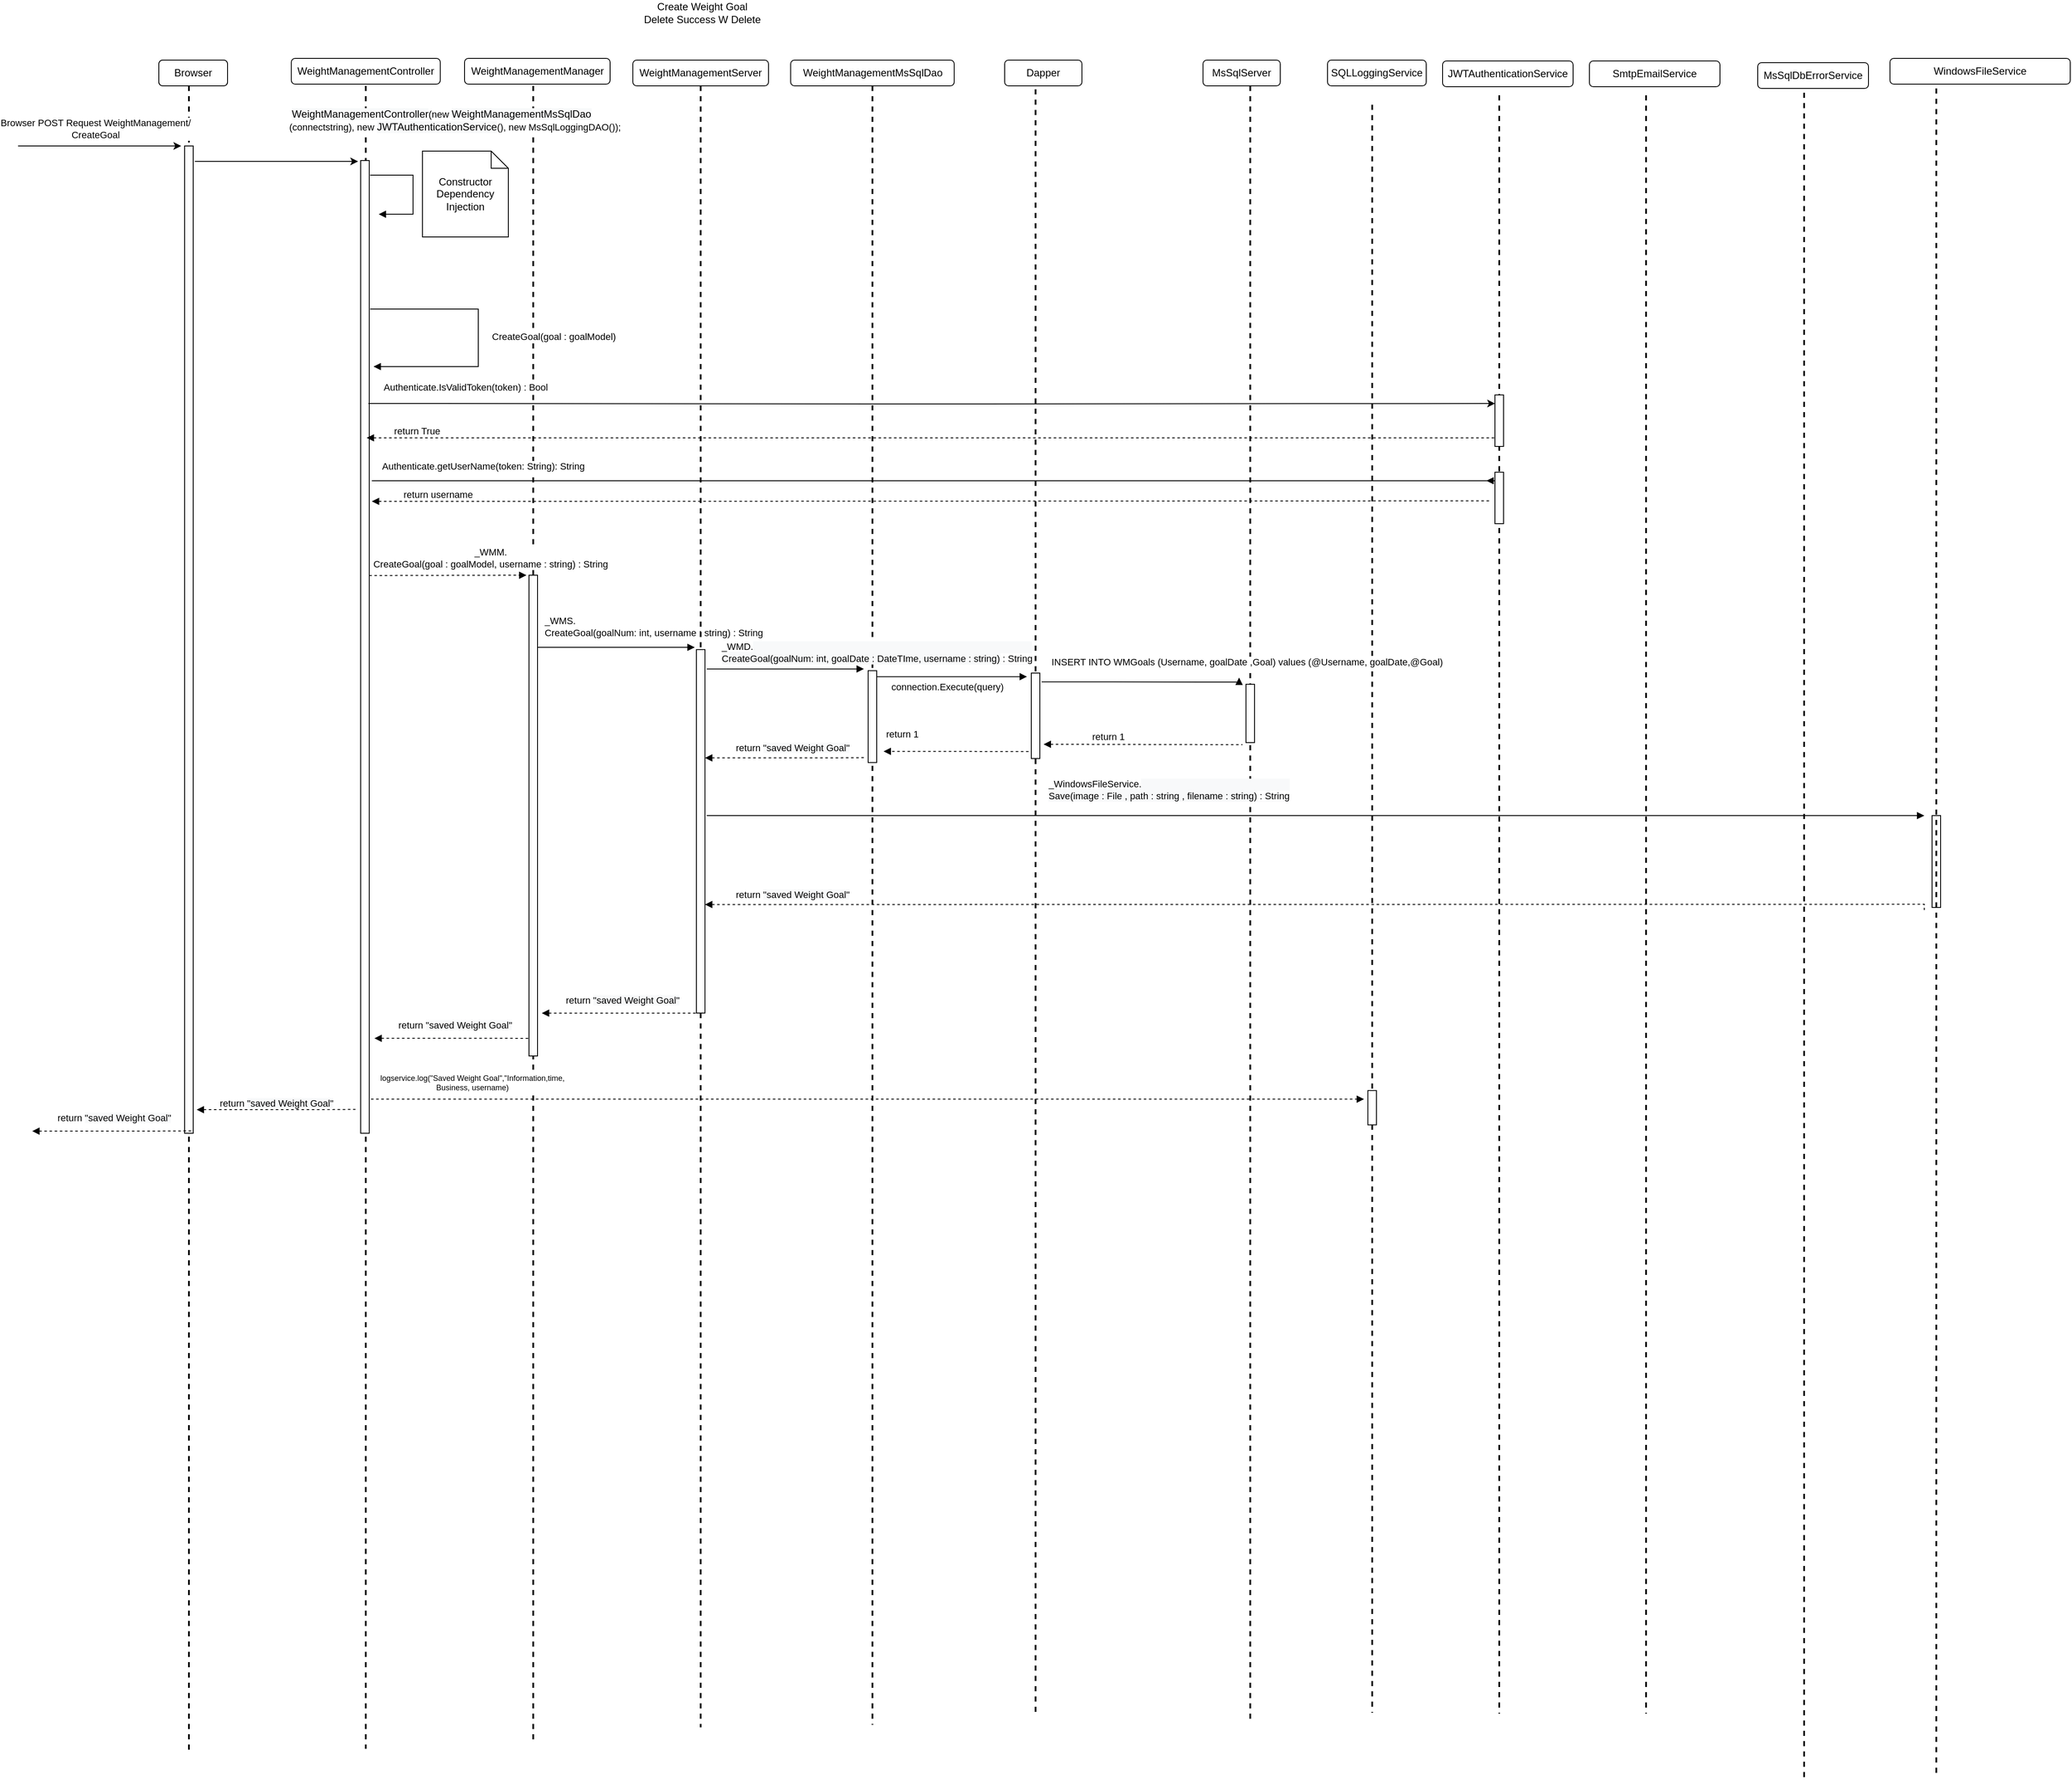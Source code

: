 <mxfile version="17.4.0" type="google" pages="4"><diagram id="Zu-n8dE4JaftM5KnnPa3" name="Success"><mxGraphModel dx="2299" dy="982" grid="1" gridSize="10" guides="1" tooltips="1" connect="1" arrows="1" fold="1" page="1" pageScale="1" pageWidth="850" pageHeight="1100" math="0" shadow="0"><root><mxCell id="0"/><mxCell id="1" parent="0"/><mxCell id="gEZreNW8Lg-8bu7KFCgB-1" value="WeightManagementController" style="rounded=1;whiteSpace=wrap;html=1;" parent="1" vertex="1"><mxGeometry x="368.25" y="88" width="173.5" height="30" as="geometry"/></mxCell><mxCell id="gEZreNW8Lg-8bu7KFCgB-2" value="WeightManagementServer" style="rounded=1;whiteSpace=wrap;html=1;" parent="1" vertex="1"><mxGeometry x="766" y="90" width="158" height="30" as="geometry"/></mxCell><mxCell id="gEZreNW8Lg-8bu7KFCgB-3" value="MsSqlServer" style="rounded=1;whiteSpace=wrap;html=1;" parent="1" vertex="1"><mxGeometry x="1430" y="90" width="90" height="30" as="geometry"/></mxCell><mxCell id="gEZreNW8Lg-8bu7KFCgB-4" value="WeightManagementManager" style="rounded=1;whiteSpace=wrap;html=1;" parent="1" vertex="1"><mxGeometry x="570" y="88" width="169.5" height="30" as="geometry"/></mxCell><mxCell id="gEZreNW8Lg-8bu7KFCgB-5" value="" style="line;strokeWidth=2;direction=south;html=1;dashed=1;" parent="1" vertex="1"><mxGeometry x="450" y="120" width="10" height="1937" as="geometry"/></mxCell><mxCell id="gEZreNW8Lg-8bu7KFCgB-6" value="" style="line;strokeWidth=2;direction=south;html=1;dashed=1;" parent="1" vertex="1"><mxGeometry x="645" y="120" width="10" height="1929" as="geometry"/></mxCell><mxCell id="gEZreNW8Lg-8bu7KFCgB-7" value="" style="line;strokeWidth=2;direction=south;html=1;dashed=1;" parent="1" vertex="1"><mxGeometry x="840" y="120" width="10" height="1912" as="geometry"/></mxCell><mxCell id="gEZreNW8Lg-8bu7KFCgB-8" value="" style="line;strokeWidth=2;direction=south;html=1;dashed=1;" parent="1" vertex="1"><mxGeometry x="1480" y="120" width="10" height="1908" as="geometry"/></mxCell><mxCell id="gEZreNW8Lg-8bu7KFCgB-9" value="Create Weight Goal Delete Success W Delete" style="text;html=1;strokeColor=none;fillColor=none;align=center;verticalAlign=middle;whiteSpace=wrap;rounded=0;" parent="1" vertex="1"><mxGeometry x="776" y="20" width="142" height="30" as="geometry"/></mxCell><mxCell id="gEZreNW8Lg-8bu7KFCgB-11" value="" style="line;strokeWidth=2;direction=south;html=1;dashed=1;" parent="1" vertex="1"><mxGeometry x="1040" y="120" width="10" height="1909" as="geometry"/></mxCell><mxCell id="gEZreNW8Lg-8bu7KFCgB-12" value="" style="line;strokeWidth=2;direction=south;html=1;dashed=1;" parent="1" vertex="1"><mxGeometry x="1622" y="142" width="10" height="1873" as="geometry"/></mxCell><mxCell id="gEZreNW8Lg-8bu7KFCgB-13" value="SQLLoggingService" style="rounded=1;whiteSpace=wrap;html=1;" parent="1" vertex="1"><mxGeometry x="1575" y="90" width="115" height="30" as="geometry"/></mxCell><mxCell id="gEZreNW8Lg-8bu7KFCgB-14" value="Program.cs" style="rounded=1;whiteSpace=wrap;html=1;" parent="1" vertex="1"><mxGeometry x="214" y="90" width="80" height="30" as="geometry"/></mxCell><mxCell id="gEZreNW8Lg-8bu7KFCgB-15" value="" style="line;strokeWidth=2;direction=south;html=1;dashed=1;" parent="1" vertex="1"><mxGeometry x="244" y="120" width="10" height="1942" as="geometry"/></mxCell><mxCell id="gEZreNW8Lg-8bu7KFCgB-16" value="" style="html=1;points=[];perimeter=orthogonalPerimeter;" parent="1" vertex="1"><mxGeometry x="244" y="190" width="10" height="1150" as="geometry"/></mxCell><mxCell id="gEZreNW8Lg-8bu7KFCgB-17" value="" style="html=1;points=[];perimeter=orthogonalPerimeter;" parent="1" vertex="1"><mxGeometry x="449" y="207" width="10" height="1133" as="geometry"/></mxCell><mxCell id="gEZreNW8Lg-8bu7KFCgB-18" value="" style="line;strokeWidth=2;direction=south;html=1;dashed=1;" parent="1" vertex="1"><mxGeometry x="1230" y="124" width="10" height="1894" as="geometry"/></mxCell><mxCell id="gEZreNW8Lg-8bu7KFCgB-19" value="Dapper" style="rounded=1;whiteSpace=wrap;html=1;" parent="1" vertex="1"><mxGeometry x="1199" y="90" width="90" height="30" as="geometry"/></mxCell><mxCell id="gEZreNW8Lg-8bu7KFCgB-20" value="" style="line;strokeWidth=2;direction=south;html=1;dashed=1;" parent="1" vertex="1"><mxGeometry x="1770" y="131" width="10" height="1885" as="geometry"/></mxCell><mxCell id="gEZreNW8Lg-8bu7KFCgB-21" value="JWTAuthenticationService" style="rounded=1;whiteSpace=wrap;html=1;" parent="1" vertex="1"><mxGeometry x="1709" y="91" width="152" height="30" as="geometry"/></mxCell><mxCell id="gEZreNW8Lg-8bu7KFCgB-22" value="Browser" style="rounded=1;whiteSpace=wrap;html=1;" parent="1" vertex="1"><mxGeometry x="214" y="90" width="80" height="30" as="geometry"/></mxCell><mxCell id="gEZreNW8Lg-8bu7KFCgB-23" value="" style="endArrow=classic;html=1;rounded=0;" parent="1" edge="1"><mxGeometry width="50" height="50" relative="1" as="geometry"><mxPoint x="50" y="190" as="sourcePoint"/><mxPoint x="240" y="190" as="targetPoint"/></mxGeometry></mxCell><mxCell id="gEZreNW8Lg-8bu7KFCgB-24" value="&lt;div style=&quot;text-align: left&quot;&gt;Browser POST Request WeightManagement/&lt;/div&gt;&lt;span style=&quot;text-align: left&quot;&gt;CreateGoal&lt;/span&gt;" style="edgeLabel;html=1;align=center;verticalAlign=middle;resizable=0;points=[];" parent="gEZreNW8Lg-8bu7KFCgB-23" vertex="1" connectable="0"><mxGeometry x="0.567" y="-1" relative="1" as="geometry"><mxPoint x="-59" y="-21" as="offset"/></mxGeometry></mxCell><mxCell id="gEZreNW8Lg-8bu7KFCgB-25" value="" style="endArrow=classic;html=1;rounded=0;" parent="1" edge="1"><mxGeometry width="50" height="50" relative="1" as="geometry"><mxPoint x="256" y="208" as="sourcePoint"/><mxPoint x="446" y="208" as="targetPoint"/></mxGeometry></mxCell><mxCell id="gEZreNW8Lg-8bu7KFCgB-26" value="&lt;div style=&quot;text-align: left&quot;&gt;&lt;div&gt;&amp;nbsp;&lt;span style=&quot;font-size: 12px ; text-align: center ; background-color: rgb(248 , 249 , 250)&quot;&gt;WeightManagementController&lt;/span&gt;(new&amp;nbsp;&lt;span style=&quot;background-color: rgb(248 , 249 , 250) ; font-size: 12px ; text-align: center&quot;&gt;WeightManagementMsSqlDao&lt;/span&gt;&lt;br&gt;&lt;/div&gt;&lt;div&gt;(connectstring), new&amp;nbsp;&lt;span style=&quot;font-size: 12px ; text-align: center ; background-color: rgb(248 , 249 , 250)&quot;&gt;JWTAuthenticationService&lt;/span&gt;(),&lt;span style=&quot;text-align: left&quot;&gt; new MsSqlLoggingDAO()&lt;/span&gt;);&amp;nbsp;&lt;/div&gt;&lt;/div&gt;" style="edgeLabel;html=1;align=center;verticalAlign=middle;resizable=0;points=[];" parent="gEZreNW8Lg-8bu7KFCgB-25" vertex="1" connectable="0"><mxGeometry x="0.567" y="-1" relative="1" as="geometry"><mxPoint x="155" y="-49" as="offset"/></mxGeometry></mxCell><mxCell id="gEZreNW8Lg-8bu7KFCgB-27" value="" style="endArrow=block;endFill=1;html=1;edgeStyle=orthogonalEdgeStyle;align=left;verticalAlign=top;rounded=0;" parent="1" edge="1"><mxGeometry x="-1" relative="1" as="geometry"><mxPoint x="460" y="224.03" as="sourcePoint"/><mxPoint x="470" y="269.53" as="targetPoint"/><Array as="points"><mxPoint x="510" y="224.03"/><mxPoint x="510" y="269.03"/></Array></mxGeometry></mxCell><mxCell id="gEZreNW8Lg-8bu7KFCgB-28" value="Constructor Dependency Injection" style="shape=note;size=20;whiteSpace=wrap;html=1;" parent="1" vertex="1"><mxGeometry x="521" y="196" width="100" height="100" as="geometry"/></mxCell><mxCell id="gEZreNW8Lg-8bu7KFCgB-29" value="CreateGoal(goal : goalModel)" style="endArrow=block;endFill=1;html=1;edgeStyle=orthogonalEdgeStyle;align=left;verticalAlign=top;rounded=0;" parent="1" edge="1"><mxGeometry x="-0.082" y="14" relative="1" as="geometry"><mxPoint x="460" y="380" as="sourcePoint"/><mxPoint x="464" y="447" as="targetPoint"/><Array as="points"><mxPoint x="586" y="380"/><mxPoint x="586" y="447"/></Array><mxPoint as="offset"/></mxGeometry></mxCell><mxCell id="gEZreNW8Lg-8bu7KFCgB-30" value="" style="html=1;points=[];perimeter=orthogonalPerimeter;" parent="1" vertex="1"><mxGeometry x="645" y="690" width="10" height="560" as="geometry"/></mxCell><mxCell id="gEZreNW8Lg-8bu7KFCgB-31" value="" style="endArrow=none;endFill=0;html=1;edgeStyle=orthogonalEdgeStyle;align=left;verticalAlign=top;rounded=0;startArrow=block;startFill=1;dashed=1;" parent="1" edge="1"><mxGeometry x="-1" relative="1" as="geometry"><mxPoint x="258" y="1312.52" as="sourcePoint"/><mxPoint x="443" y="1312.26" as="targetPoint"/><Array as="points"><mxPoint x="398" y="1312.26"/><mxPoint x="398" y="1312.26"/></Array></mxGeometry></mxCell><mxCell id="gEZreNW8Lg-8bu7KFCgB-32" value="return&amp;nbsp;&lt;span style=&quot;background-color: rgb(248 , 249 , 250)&quot;&gt;&quot;saved Weight Goal&quot;&lt;/span&gt;" style="edgeLabel;resizable=0;html=1;align=left;verticalAlign=bottom;" parent="gEZreNW8Lg-8bu7KFCgB-31" connectable="0" vertex="1"><mxGeometry x="-1" relative="1" as="geometry"><mxPoint x="25" y="1" as="offset"/></mxGeometry></mxCell><mxCell id="gEZreNW8Lg-8bu7KFCgB-47" value="" style="html=1;points=[];perimeter=orthogonalPerimeter;" parent="1" vertex="1"><mxGeometry x="1622" y="1290.26" width="10" height="40" as="geometry"/></mxCell><mxCell id="gEZreNW8Lg-8bu7KFCgB-51" value="" style="endArrow=block;endFill=1;html=1;edgeStyle=orthogonalEdgeStyle;align=left;verticalAlign=top;rounded=0;exitX=1.133;exitY=0.18;exitDx=0;exitDy=0;exitPerimeter=0;entryX=-0.055;entryY=0.009;entryDx=0;entryDy=0;entryPerimeter=0;dashed=1;" parent="1" edge="1"><mxGeometry x="-1" relative="1" as="geometry"><mxPoint x="459.0" y="690.38" as="sourcePoint"/><mxPoint x="642.12" y="690.01" as="targetPoint"/><Array as="points"><mxPoint x="642.67" y="690.38"/></Array></mxGeometry></mxCell><mxCell id="gEZreNW8Lg-8bu7KFCgB-52" value="_WMM.&lt;br&gt;&lt;span style=&quot;text-align: left&quot;&gt;CreateGoal(&lt;/span&gt;&lt;span style=&quot;text-align: left&quot;&gt;goal : goalModel&lt;/span&gt;&lt;span style=&quot;text-align: left&quot;&gt;, username : string)&lt;/span&gt;&amp;nbsp;: String&lt;span style=&quot;text-align: left&quot;&gt;&lt;br&gt;&lt;/span&gt;" style="edgeLabel;html=1;align=center;verticalAlign=middle;resizable=0;points=[];" parent="gEZreNW8Lg-8bu7KFCgB-51" vertex="1" connectable="0"><mxGeometry x="-0.158" y="2" relative="1" as="geometry"><mxPoint x="64" y="-18" as="offset"/></mxGeometry></mxCell><mxCell id="gEZreNW8Lg-8bu7KFCgB-56" value="" style="endArrow=block;endFill=1;html=1;edgeStyle=orthogonalEdgeStyle;align=left;verticalAlign=top;rounded=0;startArrow=none;startFill=0;dashed=1;" parent="1" edge="1"><mxGeometry x="-1" relative="1" as="geometry"><mxPoint x="461" y="1300.26" as="sourcePoint"/><mxPoint x="1617.5" y="1300.26" as="targetPoint"/><Array as="points"><mxPoint x="1119.5" y="1300.22"/></Array></mxGeometry></mxCell><mxCell id="gEZreNW8Lg-8bu7KFCgB-57" value="&lt;div style=&quot;font-size: 9px ; text-align: center&quot;&gt;logservice.log(&quot;Saved Weight Goal&quot;,&quot;Information,time,&lt;/div&gt;&lt;div style=&quot;font-size: 9px ; text-align: center&quot;&gt;Business, username)&lt;/div&gt;" style="edgeLabel;resizable=0;html=1;align=left;verticalAlign=bottom;" parent="gEZreNW8Lg-8bu7KFCgB-56" connectable="0" vertex="1"><mxGeometry x="-1" relative="1" as="geometry"><mxPoint x="9" y="-6" as="offset"/></mxGeometry></mxCell><mxCell id="gEZreNW8Lg-8bu7KFCgB-58" value="" style="endArrow=none;endFill=0;html=1;edgeStyle=orthogonalEdgeStyle;align=left;verticalAlign=top;rounded=0;startArrow=block;startFill=1;dashed=1;" parent="1" edge="1"><mxGeometry x="-1" relative="1" as="geometry"><mxPoint x="66.5" y="1337.52" as="sourcePoint"/><mxPoint x="251.5" y="1337.26" as="targetPoint"/><Array as="points"><mxPoint x="206.5" y="1337.26"/><mxPoint x="206.5" y="1337.26"/></Array></mxGeometry></mxCell><mxCell id="gEZreNW8Lg-8bu7KFCgB-59" value="return&amp;nbsp;&lt;span style=&quot;background-color: rgb(248 , 249 , 250)&quot;&gt;&quot;saved Weight Goal&quot;&lt;/span&gt;" style="edgeLabel;resizable=0;html=1;align=left;verticalAlign=bottom;" parent="gEZreNW8Lg-8bu7KFCgB-58" connectable="0" vertex="1"><mxGeometry x="-1" relative="1" as="geometry"><mxPoint x="27" y="-7" as="offset"/></mxGeometry></mxCell><mxCell id="gEZreNW8Lg-8bu7KFCgB-87" value="" style="line;strokeWidth=2;direction=south;html=1;dashed=1;" parent="1" vertex="1"><mxGeometry x="1941" y="131" width="10" height="1885" as="geometry"/></mxCell><mxCell id="gEZreNW8Lg-8bu7KFCgB-88" value="SmtpEmailService" style="rounded=1;whiteSpace=wrap;html=1;" parent="1" vertex="1"><mxGeometry x="1880" y="91" width="152" height="30" as="geometry"/></mxCell><mxCell id="gEZreNW8Lg-8bu7KFCgB-105" value="" style="endArrow=block;endFill=1;html=1;edgeStyle=orthogonalEdgeStyle;align=left;verticalAlign=top;rounded=0;exitX=1.133;exitY=0.18;exitDx=0;exitDy=0;exitPerimeter=0;entryX=-0.055;entryY=0.009;entryDx=0;entryDy=0;entryPerimeter=0;" parent="1" edge="1"><mxGeometry x="-1" relative="1" as="geometry"><mxPoint x="655" y="773.99" as="sourcePoint"/><mxPoint x="838.12" y="773.99" as="targetPoint"/><Array as="points"><mxPoint x="838.67" y="774.36"/></Array></mxGeometry></mxCell><mxCell id="gEZreNW8Lg-8bu7KFCgB-106" value="&lt;div style=&quot;text-align: left&quot;&gt;&lt;span style=&quot;text-align: center ; background-color: rgb(255 , 255 , 255)&quot;&gt;_WMS.&lt;/span&gt;&lt;br style=&quot;text-align: center&quot;&gt;CreateGoal(goalNum: int, username : string)&lt;span style=&quot;text-align: center ; background-color: rgb(255 , 255 , 255)&quot;&gt;&amp;nbsp;: String&lt;/span&gt;&lt;br&gt;&lt;/div&gt;" style="edgeLabel;html=1;align=center;verticalAlign=middle;resizable=0;points=[];labelBackgroundColor=none;" parent="gEZreNW8Lg-8bu7KFCgB-105" vertex="1" connectable="0"><mxGeometry x="-0.323" relative="1" as="geometry"><mxPoint x="73" y="-24" as="offset"/></mxGeometry></mxCell><mxCell id="gEZreNW8Lg-8bu7KFCgB-107" value="" style="html=1;points=[];perimeter=orthogonalPerimeter;" parent="1" vertex="1"><mxGeometry x="840" y="776.65" width="10" height="423.35" as="geometry"/></mxCell><mxCell id="gEZreNW8Lg-8bu7KFCgB-108" value="" style="endArrow=none;endFill=0;html=1;edgeStyle=orthogonalEdgeStyle;align=left;verticalAlign=top;rounded=0;startArrow=block;startFill=1;dashed=1;" parent="1" edge="1"><mxGeometry x="-1" relative="1" as="geometry"><mxPoint x="660" y="1200.07" as="sourcePoint"/><mxPoint x="840" y="1200.12" as="targetPoint"/><Array as="points"><mxPoint x="795" y="1200.07"/><mxPoint x="795" y="1200.07"/></Array></mxGeometry></mxCell><mxCell id="gEZreNW8Lg-8bu7KFCgB-109" value="return&amp;nbsp;&lt;span style=&quot;background-color: rgb(248 , 249 , 250)&quot;&gt;&quot;saved Weight Goal&quot;&lt;/span&gt;" style="edgeLabel;resizable=0;html=1;align=left;verticalAlign=bottom;" parent="gEZreNW8Lg-8bu7KFCgB-108" connectable="0" vertex="1"><mxGeometry x="-1" relative="1" as="geometry"><mxPoint x="26" y="-7" as="offset"/></mxGeometry></mxCell><mxCell id="gEZreNW8Lg-8bu7KFCgB-110" value="" style="endArrow=block;endFill=1;html=1;edgeStyle=orthogonalEdgeStyle;align=left;verticalAlign=top;rounded=0;exitX=1.133;exitY=0.18;exitDx=0;exitDy=0;exitPerimeter=0;entryX=-0.055;entryY=0.009;entryDx=0;entryDy=0;entryPerimeter=0;" parent="1" edge="1"><mxGeometry x="-1" relative="1" as="geometry"><mxPoint x="852.0" y="799.19" as="sourcePoint"/><mxPoint x="1035.12" y="799.23" as="targetPoint"/><Array as="points"><mxPoint x="1035.67" y="799.6"/></Array></mxGeometry></mxCell><mxCell id="gEZreNW8Lg-8bu7KFCgB-111" value="&lt;div style=&quot;text-align: left&quot;&gt;&lt;div style=&quot;background-color: rgb(248 , 249 , 250)&quot;&gt;&lt;div&gt;&lt;span style=&quot;text-align: center ; background-color: rgb(255 , 255 , 255)&quot;&gt;_WMD.&lt;/span&gt;&lt;br style=&quot;text-align: center&quot;&gt;CreateGoal(goalNum: int, goalDate : DateTIme, username : string)&lt;span style=&quot;text-align: center ; background-color: rgb(255 , 255 , 255)&quot;&gt;&amp;nbsp;: String&lt;/span&gt;&lt;br&gt;&lt;/div&gt;&lt;/div&gt;&lt;/div&gt;" style="edgeLabel;html=1;align=center;verticalAlign=middle;resizable=0;points=[];" parent="gEZreNW8Lg-8bu7KFCgB-110" vertex="1" connectable="0"><mxGeometry x="-0.323" relative="1" as="geometry"><mxPoint x="136" y="-19" as="offset"/></mxGeometry></mxCell><mxCell id="gEZreNW8Lg-8bu7KFCgB-112" value="" style="html=1;points=[];perimeter=orthogonalPerimeter;" parent="1" vertex="1"><mxGeometry x="1040" y="801.21" width="10" height="107" as="geometry"/></mxCell><mxCell id="gEZreNW8Lg-8bu7KFCgB-113" value="" style="html=1;points=[];perimeter=orthogonalPerimeter;" parent="1" vertex="1"><mxGeometry x="1480" y="817.04" width="10" height="67.94" as="geometry"/></mxCell><mxCell id="gEZreNW8Lg-8bu7KFCgB-114" value="&lt;br&gt;" style="endArrow=block;endFill=1;html=1;edgeStyle=orthogonalEdgeStyle;align=left;verticalAlign=top;rounded=0;exitX=1.133;exitY=0.18;exitDx=0;exitDy=0;exitPerimeter=0;" parent="1" edge="1"><mxGeometry x="1" y="37" relative="1" as="geometry"><mxPoint x="1050" y="808.22" as="sourcePoint"/><mxPoint x="1225" y="808.21" as="targetPoint"/><Array as="points"><mxPoint x="1133" y="808.51"/><mxPoint x="1215" y="808.51"/></Array><mxPoint y="3" as="offset"/></mxGeometry></mxCell><mxCell id="gEZreNW8Lg-8bu7KFCgB-115" value="connection.Execute(query)" style="edgeLabel;html=1;align=center;verticalAlign=middle;resizable=0;points=[];" parent="gEZreNW8Lg-8bu7KFCgB-114" vertex="1" connectable="0"><mxGeometry x="-0.161" y="-5" relative="1" as="geometry"><mxPoint x="8" y="7" as="offset"/></mxGeometry></mxCell><mxCell id="gEZreNW8Lg-8bu7KFCgB-116" value="" style="endArrow=none;endFill=0;html=1;edgeStyle=orthogonalEdgeStyle;align=left;verticalAlign=top;rounded=0;startArrow=block;startFill=1;dashed=1;" parent="1" edge="1"><mxGeometry x="-1" relative="1" as="geometry"><mxPoint x="850" y="902.8" as="sourcePoint"/><mxPoint x="1035" y="902.54" as="targetPoint"/><Array as="points"><mxPoint x="990" y="902.49"/><mxPoint x="990" y="902.49"/></Array></mxGeometry></mxCell><mxCell id="gEZreNW8Lg-8bu7KFCgB-117" value="return &lt;span style=&quot;background-color: rgb(248 , 249 , 250)&quot;&gt;&quot;saved Weight Goal&quot;&lt;/span&gt;" style="edgeLabel;resizable=0;html=1;align=left;verticalAlign=bottom;" parent="gEZreNW8Lg-8bu7KFCgB-116" connectable="0" vertex="1"><mxGeometry x="-1" relative="1" as="geometry"><mxPoint x="34" y="-3" as="offset"/></mxGeometry></mxCell><mxCell id="gEZreNW8Lg-8bu7KFCgB-118" value="" style="endArrow=none;endFill=0;html=1;edgeStyle=orthogonalEdgeStyle;align=left;verticalAlign=top;rounded=0;startArrow=block;startFill=1;dashed=1;" parent="1" edge="1"><mxGeometry x="-1" relative="1" as="geometry"><mxPoint x="1244.38" y="886.98" as="sourcePoint"/><mxPoint x="1476.0" y="887.42" as="targetPoint"/><Array as="points"><mxPoint x="1265" y="887.21"/></Array></mxGeometry></mxCell><mxCell id="gEZreNW8Lg-8bu7KFCgB-119" value="return 1" style="edgeLabel;resizable=0;html=1;align=left;verticalAlign=bottom;" parent="gEZreNW8Lg-8bu7KFCgB-118" connectable="0" vertex="1"><mxGeometry x="-1" relative="1" as="geometry"><mxPoint x="55" as="offset"/></mxGeometry></mxCell><mxCell id="gEZreNW8Lg-8bu7KFCgB-120" value="" style="html=1;points=[];perimeter=orthogonalPerimeter;" parent="1" vertex="1"><mxGeometry x="1230" y="804" width="10" height="99.54" as="geometry"/></mxCell><mxCell id="gEZreNW8Lg-8bu7KFCgB-121" value="&lt;br&gt;" style="endArrow=block;endFill=1;html=1;edgeStyle=orthogonalEdgeStyle;align=left;verticalAlign=top;rounded=0;exitX=1.133;exitY=0.18;exitDx=0;exitDy=0;exitPerimeter=0;" parent="1" edge="1"><mxGeometry x="1" y="37" relative="1" as="geometry"><mxPoint x="1242.0" y="814.25" as="sourcePoint"/><mxPoint x="1472.0" y="809.21" as="targetPoint"/><Array as="points"><mxPoint x="1325" y="814.54"/><mxPoint x="1407" y="814.54"/></Array><mxPoint y="3" as="offset"/></mxGeometry></mxCell><mxCell id="gEZreNW8Lg-8bu7KFCgB-122" value="INSERT INTO WMGoals (Username, goalDate ,Goal) values (@Username, goalDate,@Goal)" style="edgeLabel;html=1;align=center;verticalAlign=middle;resizable=0;points=[];" parent="gEZreNW8Lg-8bu7KFCgB-121" vertex="1" connectable="0"><mxGeometry x="-0.309" y="-1" relative="1" as="geometry"><mxPoint x="157" y="-25" as="offset"/></mxGeometry></mxCell><mxCell id="gEZreNW8Lg-8bu7KFCgB-123" value="" style="endArrow=none;endFill=0;html=1;edgeStyle=orthogonalEdgeStyle;align=left;verticalAlign=top;rounded=0;startArrow=block;startFill=1;dashed=1;" parent="1" edge="1"><mxGeometry x="-1" relative="1" as="geometry"><mxPoint x="1058.0" y="895.21" as="sourcePoint"/><mxPoint x="1227.0" y="895.38" as="targetPoint"/><Array as="points"><mxPoint x="1064" y="895.21"/></Array></mxGeometry></mxCell><mxCell id="gEZreNW8Lg-8bu7KFCgB-124" value="return 1" style="edgeLabel;resizable=0;html=1;align=left;verticalAlign=bottom;" parent="gEZreNW8Lg-8bu7KFCgB-123" connectable="0" vertex="1"><mxGeometry x="-1" relative="1" as="geometry"><mxPoint x="1" y="-12" as="offset"/></mxGeometry></mxCell><mxCell id="gEZreNW8Lg-8bu7KFCgB-129" value="" style="line;strokeWidth=2;direction=south;html=1;dashed=1;" parent="1" vertex="1"><mxGeometry x="2125" y="128" width="10" height="1968" as="geometry"/></mxCell><mxCell id="gEZreNW8Lg-8bu7KFCgB-130" value="MsSqlDbErrorService" style="rounded=1;whiteSpace=wrap;html=1;" parent="1" vertex="1"><mxGeometry x="2076" y="93" width="129" height="30" as="geometry"/></mxCell><mxCell id="gEZreNW8Lg-8bu7KFCgB-132" value="" style="endArrow=classic;html=1;rounded=0;edgeStyle=orthogonalEdgeStyle;entryX=0;entryY=0.167;entryDx=0;entryDy=0;entryPerimeter=0;" parent="1" target="gEZreNW8Lg-8bu7KFCgB-139" edge="1"><mxGeometry relative="1" as="geometry"><mxPoint x="458" y="490" as="sourcePoint"/><mxPoint x="1760" y="490" as="targetPoint"/></mxGeometry></mxCell><mxCell id="gEZreNW8Lg-8bu7KFCgB-133" value="Authenticate.IsValidToken(token) : Bool" style="edgeLabel;resizable=0;html=1;align=center;verticalAlign=middle;" parent="gEZreNW8Lg-8bu7KFCgB-132" connectable="0" vertex="1"><mxGeometry relative="1" as="geometry"><mxPoint x="-544" y="-20" as="offset"/></mxGeometry></mxCell><mxCell id="gEZreNW8Lg-8bu7KFCgB-134" value="" style="endArrow=none;endFill=0;html=1;edgeStyle=orthogonalEdgeStyle;align=left;verticalAlign=top;rounded=0;startArrow=block;startFill=1;dashed=1;entryX=0.462;entryY=-29.044;entryDx=0;entryDy=0;entryPerimeter=0;" parent="1" edge="1"><mxGeometry x="-1" relative="1" as="geometry"><mxPoint x="456" y="530" as="sourcePoint"/><mxPoint x="1778.44" y="528.806" as="targetPoint"/><Array as="points"><mxPoint x="1770" y="530"/><mxPoint x="1770" y="529"/></Array></mxGeometry></mxCell><mxCell id="gEZreNW8Lg-8bu7KFCgB-135" value="return True" style="edgeLabel;resizable=0;html=1;align=left;verticalAlign=bottom;" parent="gEZreNW8Lg-8bu7KFCgB-134" connectable="0" vertex="1"><mxGeometry x="-1" relative="1" as="geometry"><mxPoint x="30" as="offset"/></mxGeometry></mxCell><mxCell id="gEZreNW8Lg-8bu7KFCgB-136" value="Authenticate.getUserName(token: String): String" style="endArrow=block;endFill=1;html=1;edgeStyle=orthogonalEdgeStyle;align=left;verticalAlign=top;rounded=0;" parent="1" edge="1"><mxGeometry x="-0.985" y="30" relative="1" as="geometry"><mxPoint x="462" y="580" as="sourcePoint"/><mxPoint x="1760" y="580" as="targetPoint"/><mxPoint as="offset"/><Array as="points"><mxPoint x="1780" y="580"/></Array></mxGeometry></mxCell><mxCell id="gEZreNW8Lg-8bu7KFCgB-137" value="" style="endArrow=none;endFill=0;html=1;edgeStyle=orthogonalEdgeStyle;align=left;verticalAlign=top;rounded=0;startArrow=block;startFill=1;dashed=1;entryX=-0.438;entryY=0.556;entryDx=0;entryDy=0;entryPerimeter=0;" parent="1" target="gEZreNW8Lg-8bu7KFCgB-140" edge="1"><mxGeometry x="-1" relative="1" as="geometry"><mxPoint x="462" y="604" as="sourcePoint"/><mxPoint x="1772" y="604" as="targetPoint"/><Array as="points"><mxPoint x="601" y="604"/></Array></mxGeometry></mxCell><mxCell id="gEZreNW8Lg-8bu7KFCgB-138" value="return username" style="edgeLabel;resizable=0;html=1;align=left;verticalAlign=bottom;" parent="gEZreNW8Lg-8bu7KFCgB-137" connectable="0" vertex="1"><mxGeometry x="-1" relative="1" as="geometry"><mxPoint x="35" as="offset"/></mxGeometry></mxCell><mxCell id="gEZreNW8Lg-8bu7KFCgB-139" value="" style="html=1;points=[];perimeter=orthogonalPerimeter;" parent="1" vertex="1"><mxGeometry x="1770" y="480" width="10" height="60" as="geometry"/></mxCell><mxCell id="gEZreNW8Lg-8bu7KFCgB-140" value="" style="html=1;points=[];perimeter=orthogonalPerimeter;" parent="1" vertex="1"><mxGeometry x="1770" y="570" width="10" height="60" as="geometry"/></mxCell><mxCell id="_J33T24dU0ndYMFvRwaN-41" value="" style="endArrow=none;endFill=0;html=1;edgeStyle=orthogonalEdgeStyle;align=left;verticalAlign=top;rounded=0;startArrow=block;startFill=1;dashed=1;" parent="1" edge="1"><mxGeometry x="-1" relative="1" as="geometry"><mxPoint x="465" y="1229.41" as="sourcePoint"/><mxPoint x="645" y="1229.46" as="targetPoint"/><Array as="points"><mxPoint x="600" y="1229.41"/><mxPoint x="600" y="1229.41"/></Array></mxGeometry></mxCell><mxCell id="_J33T24dU0ndYMFvRwaN-42" value="return&amp;nbsp;&lt;span style=&quot;background-color: rgb(248 , 249 , 250)&quot;&gt;&quot;saved Weight Goal&quot;&lt;/span&gt;" style="edgeLabel;resizable=0;html=1;align=left;verticalAlign=bottom;" parent="_J33T24dU0ndYMFvRwaN-41" connectable="0" vertex="1"><mxGeometry x="-1" relative="1" as="geometry"><mxPoint x="26" y="-7" as="offset"/></mxGeometry></mxCell><mxCell id="SjA-UsDPnyYuA9Mtx6YP-1" value="WeightManagementMsSqlDao" style="rounded=1;whiteSpace=wrap;html=1;" parent="1" vertex="1"><mxGeometry x="949.75" y="90" width="190.5" height="30" as="geometry"/></mxCell><mxCell id="vQdsput2Xaz9jqljAzDK-1" value="" style="endArrow=block;endFill=1;html=1;edgeStyle=orthogonalEdgeStyle;align=left;verticalAlign=top;rounded=0;exitX=1.133;exitY=0.18;exitDx=0;exitDy=0;exitPerimeter=0;" parent="1" edge="1"><mxGeometry x="-1" relative="1" as="geometry"><mxPoint x="852.0" y="970.0" as="sourcePoint"/><mxPoint x="2270" y="970" as="targetPoint"/><Array as="points"><mxPoint x="1035.67" y="970.41"/></Array></mxGeometry></mxCell><mxCell id="vQdsput2Xaz9jqljAzDK-2" value="&lt;div style=&quot;text-align: left&quot;&gt;&lt;div style=&quot;background-color: rgb(248 , 249 , 250)&quot;&gt;&lt;div&gt;&lt;span style=&quot;text-align: center ; background-color: rgb(255 , 255 , 255)&quot;&gt;_WindowsFileService.&lt;/span&gt;&lt;br style=&quot;text-align: center&quot;&gt;Save(image : File , path : string , filename : string)&lt;span style=&quot;text-align: center ; background-color: rgb(255 , 255 , 255)&quot;&gt;&amp;nbsp;: String&lt;/span&gt;&lt;br&gt;&lt;/div&gt;&lt;/div&gt;&lt;/div&gt;" style="edgeLabel;html=1;align=center;verticalAlign=middle;resizable=0;points=[];" parent="vQdsput2Xaz9jqljAzDK-1" connectable="0" vertex="1"><mxGeometry x="-0.323" relative="1" as="geometry"><mxPoint x="58" y="-30" as="offset"/></mxGeometry></mxCell><mxCell id="vQdsput2Xaz9jqljAzDK-3" value="" style="html=1;points=[];perimeter=orthogonalPerimeter;" parent="1" vertex="1"><mxGeometry x="2279" y="970" width="10" height="107" as="geometry"/></mxCell><mxCell id="vQdsput2Xaz9jqljAzDK-7" value="" style="endArrow=none;endFill=0;html=1;edgeStyle=orthogonalEdgeStyle;align=left;verticalAlign=top;rounded=0;startArrow=block;startFill=1;dashed=1;" parent="1" edge="1"><mxGeometry x="-1" relative="1" as="geometry"><mxPoint x="850" y="1073.61" as="sourcePoint"/><mxPoint x="2270" y="1080" as="targetPoint"/><Array as="points"><mxPoint x="990" y="1073.3"/><mxPoint x="990" y="1073.3"/></Array></mxGeometry></mxCell><mxCell id="vQdsput2Xaz9jqljAzDK-8" value="return &lt;span style=&quot;background-color: rgb(248 , 249 , 250)&quot;&gt;&quot;saved Weight Goal&quot;&lt;/span&gt;" style="edgeLabel;resizable=0;html=1;align=left;verticalAlign=bottom;" parent="vQdsput2Xaz9jqljAzDK-7" connectable="0" vertex="1"><mxGeometry x="-1" relative="1" as="geometry"><mxPoint x="34" y="-3" as="offset"/></mxGeometry></mxCell><mxCell id="vQdsput2Xaz9jqljAzDK-16" value="" style="line;strokeWidth=2;direction=south;html=1;dashed=1;" parent="1" vertex="1"><mxGeometry x="2279" y="123" width="10" height="1968" as="geometry"/></mxCell><mxCell id="vQdsput2Xaz9jqljAzDK-17" value="WindowsFileService" style="rounded=1;whiteSpace=wrap;html=1;" parent="1" vertex="1"><mxGeometry x="2230" y="88" width="210" height="30" as="geometry"/></mxCell></root></mxGraphModel></diagram><diagram name="Success No Delete" id="CMlosY8-F5u26xkK7E3O"><mxGraphModel grid="1" gridSize="10" guides="1" tooltips="1" connect="1" arrows="1" page="1" fold="1" pageScale="1" pageWidth="850" pageHeight="1100" math="0" shadow="0"><root><mxCell id="dbzd16mMvVwM1jVQ8G-7-0"/><mxCell id="dbzd16mMvVwM1jVQ8G-7-1" parent="dbzd16mMvVwM1jVQ8G-7-0"/><mxCell id="dbzd16mMvVwM1jVQ8G-7-2" value="WeightManagementController" style="rounded=1;whiteSpace=wrap;html=1;" parent="dbzd16mMvVwM1jVQ8G-7-1" vertex="1"><mxGeometry x="368.25" y="88" width="173.5" height="30" as="geometry"/></mxCell><mxCell id="dbzd16mMvVwM1jVQ8G-7-3" value="WeightManagementServer" style="rounded=1;whiteSpace=wrap;html=1;" parent="dbzd16mMvVwM1jVQ8G-7-1" vertex="1"><mxGeometry x="766" y="90" width="158" height="30" as="geometry"/></mxCell><mxCell id="dbzd16mMvVwM1jVQ8G-7-4" value="MsSqlServer" style="rounded=1;whiteSpace=wrap;html=1;" parent="dbzd16mMvVwM1jVQ8G-7-1" vertex="1"><mxGeometry x="1430" y="90" width="90" height="30" as="geometry"/></mxCell><mxCell id="dbzd16mMvVwM1jVQ8G-7-5" value="WeightManagementManager" style="rounded=1;whiteSpace=wrap;html=1;" parent="dbzd16mMvVwM1jVQ8G-7-1" vertex="1"><mxGeometry x="570" y="88" width="169.5" height="30" as="geometry"/></mxCell><mxCell id="dbzd16mMvVwM1jVQ8G-7-6" value="" style="line;strokeWidth=2;direction=south;html=1;dashed=1;" parent="dbzd16mMvVwM1jVQ8G-7-1" vertex="1"><mxGeometry x="450" y="120" width="10" height="1937" as="geometry"/></mxCell><mxCell id="dbzd16mMvVwM1jVQ8G-7-7" value="" style="line;strokeWidth=2;direction=south;html=1;dashed=1;" parent="dbzd16mMvVwM1jVQ8G-7-1" vertex="1"><mxGeometry x="645" y="120" width="10" height="1929" as="geometry"/></mxCell><mxCell id="dbzd16mMvVwM1jVQ8G-7-8" value="" style="line;strokeWidth=2;direction=south;html=1;dashed=1;" parent="dbzd16mMvVwM1jVQ8G-7-1" vertex="1"><mxGeometry x="840" y="120" width="10" height="1912" as="geometry"/></mxCell><mxCell id="dbzd16mMvVwM1jVQ8G-7-9" value="" style="line;strokeWidth=2;direction=south;html=1;dashed=1;" parent="dbzd16mMvVwM1jVQ8G-7-1" vertex="1"><mxGeometry x="1480" y="120" width="10" height="1908" as="geometry"/></mxCell><mxCell id="dbzd16mMvVwM1jVQ8G-7-10" value="Create Weight Goal No Delete" style="text;html=1;strokeColor=none;fillColor=none;align=center;verticalAlign=middle;whiteSpace=wrap;rounded=0;" parent="dbzd16mMvVwM1jVQ8G-7-1" vertex="1"><mxGeometry x="776" y="20" width="142" height="30" as="geometry"/></mxCell><mxCell id="dbzd16mMvVwM1jVQ8G-7-11" value="" style="line;strokeWidth=2;direction=south;html=1;dashed=1;" parent="dbzd16mMvVwM1jVQ8G-7-1" vertex="1"><mxGeometry x="1040" y="120" width="10" height="1909" as="geometry"/></mxCell><mxCell id="dbzd16mMvVwM1jVQ8G-7-12" value="" style="line;strokeWidth=2;direction=south;html=1;dashed=1;" parent="dbzd16mMvVwM1jVQ8G-7-1" vertex="1"><mxGeometry x="1622" y="142" width="10" height="1873" as="geometry"/></mxCell><mxCell id="dbzd16mMvVwM1jVQ8G-7-13" value="SQLLoggingService" style="rounded=1;whiteSpace=wrap;html=1;" parent="dbzd16mMvVwM1jVQ8G-7-1" vertex="1"><mxGeometry x="1575" y="90" width="115" height="30" as="geometry"/></mxCell><mxCell id="dbzd16mMvVwM1jVQ8G-7-14" value="Program.cs" style="rounded=1;whiteSpace=wrap;html=1;" parent="dbzd16mMvVwM1jVQ8G-7-1" vertex="1"><mxGeometry x="214" y="90" width="80" height="30" as="geometry"/></mxCell><mxCell id="dbzd16mMvVwM1jVQ8G-7-15" value="" style="line;strokeWidth=2;direction=south;html=1;dashed=1;" parent="dbzd16mMvVwM1jVQ8G-7-1" vertex="1"><mxGeometry x="244" y="120" width="10" height="1942" as="geometry"/></mxCell><mxCell id="dbzd16mMvVwM1jVQ8G-7-16" value="" style="html=1;points=[];perimeter=orthogonalPerimeter;" parent="dbzd16mMvVwM1jVQ8G-7-1" vertex="1"><mxGeometry x="244" y="190" width="10" height="1150" as="geometry"/></mxCell><mxCell id="dbzd16mMvVwM1jVQ8G-7-17" value="" style="html=1;points=[];perimeter=orthogonalPerimeter;" parent="dbzd16mMvVwM1jVQ8G-7-1" vertex="1"><mxGeometry x="449" y="207" width="10" height="1133" as="geometry"/></mxCell><mxCell id="dbzd16mMvVwM1jVQ8G-7-18" value="" style="line;strokeWidth=2;direction=south;html=1;dashed=1;" parent="dbzd16mMvVwM1jVQ8G-7-1" vertex="1"><mxGeometry x="1230" y="124" width="10" height="1894" as="geometry"/></mxCell><mxCell id="dbzd16mMvVwM1jVQ8G-7-19" value="Dapper" style="rounded=1;whiteSpace=wrap;html=1;" parent="dbzd16mMvVwM1jVQ8G-7-1" vertex="1"><mxGeometry x="1199" y="90" width="90" height="30" as="geometry"/></mxCell><mxCell id="dbzd16mMvVwM1jVQ8G-7-20" value="" style="line;strokeWidth=2;direction=south;html=1;dashed=1;" parent="dbzd16mMvVwM1jVQ8G-7-1" vertex="1"><mxGeometry x="1770" y="131" width="10" height="1885" as="geometry"/></mxCell><mxCell id="dbzd16mMvVwM1jVQ8G-7-21" value="JWTAuthenticationService" style="rounded=1;whiteSpace=wrap;html=1;" parent="dbzd16mMvVwM1jVQ8G-7-1" vertex="1"><mxGeometry x="1709" y="91" width="152" height="30" as="geometry"/></mxCell><mxCell id="dbzd16mMvVwM1jVQ8G-7-22" value="Browser" style="rounded=1;whiteSpace=wrap;html=1;" parent="dbzd16mMvVwM1jVQ8G-7-1" vertex="1"><mxGeometry x="214" y="90" width="80" height="30" as="geometry"/></mxCell><mxCell id="dbzd16mMvVwM1jVQ8G-7-23" value="" style="endArrow=classic;html=1;rounded=0;" parent="dbzd16mMvVwM1jVQ8G-7-1" edge="1"><mxGeometry width="50" height="50" relative="1" as="geometry"><mxPoint x="50" y="190" as="sourcePoint"/><mxPoint x="240" y="190" as="targetPoint"/></mxGeometry></mxCell><mxCell id="dbzd16mMvVwM1jVQ8G-7-24" value="&lt;div style=&quot;text-align: left&quot;&gt;Browser POST Request WeightManagement/&lt;/div&gt;&lt;span style=&quot;text-align: left&quot;&gt;CreateGoal&lt;/span&gt;" style="edgeLabel;html=1;align=center;verticalAlign=middle;resizable=0;points=[];" parent="dbzd16mMvVwM1jVQ8G-7-23" vertex="1" connectable="0"><mxGeometry x="0.567" y="-1" relative="1" as="geometry"><mxPoint x="-59" y="-21" as="offset"/></mxGeometry></mxCell><mxCell id="dbzd16mMvVwM1jVQ8G-7-25" value="" style="endArrow=classic;html=1;rounded=0;" parent="dbzd16mMvVwM1jVQ8G-7-1" edge="1"><mxGeometry width="50" height="50" relative="1" as="geometry"><mxPoint x="256" y="208" as="sourcePoint"/><mxPoint x="446" y="208" as="targetPoint"/></mxGeometry></mxCell><mxCell id="dbzd16mMvVwM1jVQ8G-7-26" value="&lt;div style=&quot;text-align: left&quot;&gt;&lt;div&gt;&amp;nbsp;&lt;span style=&quot;font-size: 12px ; text-align: center ; background-color: rgb(248 , 249 , 250)&quot;&gt;AccountController&lt;/span&gt;(new&amp;nbsp;&lt;span style=&quot;background-color: rgb(248 , 249 , 250) ; font-size: 12px ; text-align: center&quot;&gt;WeightManagementMsSqlDao&lt;/span&gt;&lt;br&gt;&lt;/div&gt;&lt;div&gt;(connectstring), new&amp;nbsp;&lt;span style=&quot;font-size: 12px ; text-align: center ; background-color: rgb(248 , 249 , 250)&quot;&gt;JWTAuthenticationService&lt;/span&gt;(),&lt;span style=&quot;text-align: left&quot;&gt; new MsSqlLoggingDAO()&lt;/span&gt;);&amp;nbsp;&lt;/div&gt;&lt;/div&gt;" style="edgeLabel;html=1;align=center;verticalAlign=middle;resizable=0;points=[];" parent="dbzd16mMvVwM1jVQ8G-7-25" vertex="1" connectable="0"><mxGeometry x="0.567" y="-1" relative="1" as="geometry"><mxPoint x="155" y="-49" as="offset"/></mxGeometry></mxCell><mxCell id="dbzd16mMvVwM1jVQ8G-7-27" value="" style="endArrow=block;endFill=1;html=1;edgeStyle=orthogonalEdgeStyle;align=left;verticalAlign=top;rounded=0;" parent="dbzd16mMvVwM1jVQ8G-7-1" edge="1"><mxGeometry x="-1" relative="1" as="geometry"><mxPoint x="460" y="224.03" as="sourcePoint"/><mxPoint x="470" y="269.53" as="targetPoint"/><Array as="points"><mxPoint x="510" y="224.03"/><mxPoint x="510" y="269.03"/></Array></mxGeometry></mxCell><mxCell id="dbzd16mMvVwM1jVQ8G-7-28" value="Constructor Dependency Injection" style="shape=note;size=20;whiteSpace=wrap;html=1;" parent="dbzd16mMvVwM1jVQ8G-7-1" vertex="1"><mxGeometry x="521" y="196" width="100" height="100" as="geometry"/></mxCell><mxCell id="dbzd16mMvVwM1jVQ8G-7-29" value="CreateGoal(goalNum: int)" style="endArrow=block;endFill=1;html=1;edgeStyle=orthogonalEdgeStyle;align=left;verticalAlign=top;rounded=0;" parent="dbzd16mMvVwM1jVQ8G-7-1" edge="1"><mxGeometry x="-0.082" y="14" relative="1" as="geometry"><mxPoint x="460" y="380" as="sourcePoint"/><mxPoint x="464" y="447" as="targetPoint"/><Array as="points"><mxPoint x="586" y="380"/><mxPoint x="586" y="447"/></Array><mxPoint as="offset"/></mxGeometry></mxCell><mxCell id="dbzd16mMvVwM1jVQ8G-7-30" value="" style="html=1;points=[];perimeter=orthogonalPerimeter;" parent="dbzd16mMvVwM1jVQ8G-7-1" vertex="1"><mxGeometry x="645" y="690" width="10" height="560" as="geometry"/></mxCell><mxCell id="dbzd16mMvVwM1jVQ8G-7-31" value="" style="endArrow=none;endFill=0;html=1;edgeStyle=orthogonalEdgeStyle;align=left;verticalAlign=top;rounded=0;startArrow=block;startFill=1;dashed=1;" parent="dbzd16mMvVwM1jVQ8G-7-1" edge="1"><mxGeometry x="-1" relative="1" as="geometry"><mxPoint x="258" y="1312.52" as="sourcePoint"/><mxPoint x="443" y="1312.26" as="targetPoint"/><Array as="points"><mxPoint x="398" y="1312.26"/><mxPoint x="398" y="1312.26"/></Array></mxGeometry></mxCell><mxCell id="dbzd16mMvVwM1jVQ8G-7-32" value="return&amp;nbsp;&lt;span style=&quot;background-color: rgb(248 , 249 , 250)&quot;&gt;&quot;saved Weight Goal&quot;&lt;/span&gt;" style="edgeLabel;resizable=0;html=1;align=left;verticalAlign=bottom;" parent="dbzd16mMvVwM1jVQ8G-7-31" connectable="0" vertex="1"><mxGeometry x="-1" relative="1" as="geometry"><mxPoint x="25" y="1" as="offset"/></mxGeometry></mxCell><mxCell id="dbzd16mMvVwM1jVQ8G-7-33" value="" style="html=1;points=[];perimeter=orthogonalPerimeter;" parent="dbzd16mMvVwM1jVQ8G-7-1" vertex="1"><mxGeometry x="1622" y="1290.26" width="10" height="40" as="geometry"/></mxCell><mxCell id="dbzd16mMvVwM1jVQ8G-7-34" value="" style="endArrow=block;endFill=1;html=1;edgeStyle=orthogonalEdgeStyle;align=left;verticalAlign=top;rounded=0;exitX=1.133;exitY=0.18;exitDx=0;exitDy=0;exitPerimeter=0;entryX=-0.055;entryY=0.009;entryDx=0;entryDy=0;entryPerimeter=0;" parent="dbzd16mMvVwM1jVQ8G-7-1" edge="1"><mxGeometry x="-1" relative="1" as="geometry"><mxPoint x="459.0" y="690.38" as="sourcePoint"/><mxPoint x="642.12" y="690.01" as="targetPoint"/><Array as="points"><mxPoint x="642.67" y="690.38"/></Array></mxGeometry></mxCell><mxCell id="dbzd16mMvVwM1jVQ8G-7-35" value="_WMM.&lt;br&gt;&lt;span style=&quot;text-align: left&quot;&gt;CreateGoal(goalNum: int, username : string)&lt;/span&gt;&amp;nbsp;: String&lt;span style=&quot;text-align: left&quot;&gt;&lt;br&gt;&lt;/span&gt;" style="edgeLabel;html=1;align=center;verticalAlign=middle;resizable=0;points=[];" parent="dbzd16mMvVwM1jVQ8G-7-34" vertex="1" connectable="0"><mxGeometry x="-0.158" y="2" relative="1" as="geometry"><mxPoint x="64" y="-18" as="offset"/></mxGeometry></mxCell><mxCell id="dbzd16mMvVwM1jVQ8G-7-36" value="" style="endArrow=block;endFill=1;html=1;edgeStyle=orthogonalEdgeStyle;align=left;verticalAlign=top;rounded=0;startArrow=none;startFill=0;dashed=1;" parent="dbzd16mMvVwM1jVQ8G-7-1" edge="1"><mxGeometry x="-1" relative="1" as="geometry"><mxPoint x="461" y="1300.26" as="sourcePoint"/><mxPoint x="1617.5" y="1300.26" as="targetPoint"/><Array as="points"><mxPoint x="1119.5" y="1300.22"/></Array></mxGeometry></mxCell><mxCell id="dbzd16mMvVwM1jVQ8G-7-37" value="&lt;div style=&quot;font-size: 9px ; text-align: center&quot;&gt;logservice.log(&quot;Saved Weight Goal&quot;,&quot;Information,time,&lt;/div&gt;&lt;div style=&quot;font-size: 9px ; text-align: center&quot;&gt;Business, username)&lt;/div&gt;" style="edgeLabel;resizable=0;html=1;align=left;verticalAlign=bottom;" parent="dbzd16mMvVwM1jVQ8G-7-36" connectable="0" vertex="1"><mxGeometry x="-1" relative="1" as="geometry"><mxPoint x="9" y="-6" as="offset"/></mxGeometry></mxCell><mxCell id="dbzd16mMvVwM1jVQ8G-7-38" value="" style="endArrow=none;endFill=0;html=1;edgeStyle=orthogonalEdgeStyle;align=left;verticalAlign=top;rounded=0;startArrow=block;startFill=1;dashed=1;" parent="dbzd16mMvVwM1jVQ8G-7-1" edge="1"><mxGeometry x="-1" relative="1" as="geometry"><mxPoint x="66.5" y="1337.52" as="sourcePoint"/><mxPoint x="251.5" y="1337.26" as="targetPoint"/><Array as="points"><mxPoint x="206.5" y="1337.26"/><mxPoint x="206.5" y="1337.26"/></Array></mxGeometry></mxCell><mxCell id="dbzd16mMvVwM1jVQ8G-7-39" value="return&amp;nbsp;&lt;span style=&quot;background-color: rgb(248 , 249 , 250)&quot;&gt;&quot;saved Weight Goal&quot;&lt;/span&gt;" style="edgeLabel;resizable=0;html=1;align=left;verticalAlign=bottom;" parent="dbzd16mMvVwM1jVQ8G-7-38" connectable="0" vertex="1"><mxGeometry x="-1" relative="1" as="geometry"><mxPoint x="27" y="-7" as="offset"/></mxGeometry></mxCell><mxCell id="dbzd16mMvVwM1jVQ8G-7-40" value="" style="line;strokeWidth=2;direction=south;html=1;dashed=1;" parent="dbzd16mMvVwM1jVQ8G-7-1" vertex="1"><mxGeometry x="1941" y="131" width="10" height="1885" as="geometry"/></mxCell><mxCell id="dbzd16mMvVwM1jVQ8G-7-41" value="SmtpEmailService" style="rounded=1;whiteSpace=wrap;html=1;" parent="dbzd16mMvVwM1jVQ8G-7-1" vertex="1"><mxGeometry x="1880" y="91" width="152" height="30" as="geometry"/></mxCell><mxCell id="dbzd16mMvVwM1jVQ8G-7-42" value="" style="endArrow=block;endFill=1;html=1;edgeStyle=orthogonalEdgeStyle;align=left;verticalAlign=top;rounded=0;exitX=1.133;exitY=0.18;exitDx=0;exitDy=0;exitPerimeter=0;entryX=-0.055;entryY=0.009;entryDx=0;entryDy=0;entryPerimeter=0;" parent="dbzd16mMvVwM1jVQ8G-7-1" edge="1"><mxGeometry x="-1" relative="1" as="geometry"><mxPoint x="655" y="1053.96" as="sourcePoint"/><mxPoint x="838.12" y="1053.96" as="targetPoint"/><Array as="points"><mxPoint x="838.67" y="1054.33"/></Array></mxGeometry></mxCell><mxCell id="dbzd16mMvVwM1jVQ8G-7-43" value="&lt;div style=&quot;text-align: left&quot;&gt;&lt;span style=&quot;text-align: center ; background-color: rgb(255 , 255 , 255)&quot;&gt;_WMS.&lt;/span&gt;&lt;br style=&quot;text-align: center&quot;&gt;CreateGoal(goalNum: int, username : string)&lt;span style=&quot;text-align: center ; background-color: rgb(255 , 255 , 255)&quot;&gt;&amp;nbsp;: String&lt;/span&gt;&lt;br&gt;&lt;/div&gt;" style="edgeLabel;html=1;align=center;verticalAlign=middle;resizable=0;points=[];labelBackgroundColor=none;" parent="dbzd16mMvVwM1jVQ8G-7-42" vertex="1" connectable="0"><mxGeometry x="-0.323" relative="1" as="geometry"><mxPoint x="73" y="-24" as="offset"/></mxGeometry></mxCell><mxCell id="dbzd16mMvVwM1jVQ8G-7-44" value="" style="html=1;points=[];perimeter=orthogonalPerimeter;" parent="dbzd16mMvVwM1jVQ8G-7-1" vertex="1"><mxGeometry x="840" y="1056.62" width="10" height="144.56" as="geometry"/></mxCell><mxCell id="dbzd16mMvVwM1jVQ8G-7-45" value="" style="endArrow=none;endFill=0;html=1;edgeStyle=orthogonalEdgeStyle;align=left;verticalAlign=top;rounded=0;startArrow=block;startFill=1;dashed=1;" parent="dbzd16mMvVwM1jVQ8G-7-1" edge="1"><mxGeometry x="-1" relative="1" as="geometry"><mxPoint x="660" y="1201.18" as="sourcePoint"/><mxPoint x="840" y="1201.23" as="targetPoint"/><Array as="points"><mxPoint x="795" y="1201.18"/><mxPoint x="795" y="1201.18"/></Array></mxGeometry></mxCell><mxCell id="dbzd16mMvVwM1jVQ8G-7-46" value="return&amp;nbsp;&lt;span style=&quot;background-color: rgb(248 , 249 , 250)&quot;&gt;&quot;saved Weight Goal&quot;&lt;/span&gt;" style="edgeLabel;resizable=0;html=1;align=left;verticalAlign=bottom;" parent="dbzd16mMvVwM1jVQ8G-7-45" connectable="0" vertex="1"><mxGeometry x="-1" relative="1" as="geometry"><mxPoint x="26" y="-7" as="offset"/></mxGeometry></mxCell><mxCell id="dbzd16mMvVwM1jVQ8G-7-47" value="" style="endArrow=block;endFill=1;html=1;edgeStyle=orthogonalEdgeStyle;align=left;verticalAlign=top;rounded=0;exitX=1.133;exitY=0.18;exitDx=0;exitDy=0;exitPerimeter=0;entryX=-0.055;entryY=0.009;entryDx=0;entryDy=0;entryPerimeter=0;" parent="dbzd16mMvVwM1jVQ8G-7-1" edge="1"><mxGeometry x="-1" relative="1" as="geometry"><mxPoint x="852.0" y="1079.16" as="sourcePoint"/><mxPoint x="1035.12" y="1079.2" as="targetPoint"/><Array as="points"><mxPoint x="1035.67" y="1079.57"/></Array></mxGeometry></mxCell><mxCell id="dbzd16mMvVwM1jVQ8G-7-48" value="&lt;div style=&quot;text-align: left&quot;&gt;&lt;div style=&quot;background-color: rgb(248 , 249 , 250)&quot;&gt;&lt;div&gt;&lt;span style=&quot;text-align: center ; background-color: rgb(255 , 255 , 255)&quot;&gt;_WMD.&lt;/span&gt;&lt;br style=&quot;text-align: center&quot;&gt;CreateGoal(goalNum: int, username : string)&lt;span style=&quot;text-align: center ; background-color: rgb(255 , 255 , 255)&quot;&gt;&amp;nbsp;: String&lt;/span&gt;&lt;br&gt;&lt;/div&gt;&lt;/div&gt;&lt;/div&gt;" style="edgeLabel;html=1;align=center;verticalAlign=middle;resizable=0;points=[];" parent="dbzd16mMvVwM1jVQ8G-7-47" vertex="1" connectable="0"><mxGeometry x="-0.323" relative="1" as="geometry"><mxPoint x="80" y="-9" as="offset"/></mxGeometry></mxCell><mxCell id="dbzd16mMvVwM1jVQ8G-7-49" value="" style="html=1;points=[];perimeter=orthogonalPerimeter;" parent="dbzd16mMvVwM1jVQ8G-7-1" vertex="1"><mxGeometry x="1040" y="1081.18" width="10" height="107" as="geometry"/></mxCell><mxCell id="dbzd16mMvVwM1jVQ8G-7-50" value="" style="html=1;points=[];perimeter=orthogonalPerimeter;" parent="dbzd16mMvVwM1jVQ8G-7-1" vertex="1"><mxGeometry x="1480" y="1097.01" width="10" height="67.94" as="geometry"/></mxCell><mxCell id="dbzd16mMvVwM1jVQ8G-7-51" value="&lt;br&gt;" style="endArrow=block;endFill=1;html=1;edgeStyle=orthogonalEdgeStyle;align=left;verticalAlign=top;rounded=0;exitX=1.133;exitY=0.18;exitDx=0;exitDy=0;exitPerimeter=0;" parent="dbzd16mMvVwM1jVQ8G-7-1" edge="1"><mxGeometry x="1" y="37" relative="1" as="geometry"><mxPoint x="1050" y="1088.19" as="sourcePoint"/><mxPoint x="1225" y="1088.18" as="targetPoint"/><Array as="points"><mxPoint x="1133" y="1088.48"/><mxPoint x="1215" y="1088.48"/></Array><mxPoint y="3" as="offset"/></mxGeometry></mxCell><mxCell id="dbzd16mMvVwM1jVQ8G-7-52" value="connection.Execute(query)" style="edgeLabel;html=1;align=center;verticalAlign=middle;resizable=0;points=[];" parent="dbzd16mMvVwM1jVQ8G-7-51" vertex="1" connectable="0"><mxGeometry x="-0.161" y="-5" relative="1" as="geometry"><mxPoint x="8" y="7" as="offset"/></mxGeometry></mxCell><mxCell id="dbzd16mMvVwM1jVQ8G-7-53" value="" style="endArrow=none;endFill=0;html=1;edgeStyle=orthogonalEdgeStyle;align=left;verticalAlign=top;rounded=0;startArrow=block;startFill=1;dashed=1;" parent="dbzd16mMvVwM1jVQ8G-7-1" edge="1"><mxGeometry x="-1" relative="1" as="geometry"><mxPoint x="850" y="1182.77" as="sourcePoint"/><mxPoint x="1035" y="1182.51" as="targetPoint"/><Array as="points"><mxPoint x="990" y="1182.46"/><mxPoint x="990" y="1182.46"/></Array></mxGeometry></mxCell><mxCell id="dbzd16mMvVwM1jVQ8G-7-54" value="return &lt;span style=&quot;background-color: rgb(248 , 249 , 250)&quot;&gt;&quot;saved Weight Goal&quot;&lt;/span&gt;" style="edgeLabel;resizable=0;html=1;align=left;verticalAlign=bottom;" parent="dbzd16mMvVwM1jVQ8G-7-53" connectable="0" vertex="1"><mxGeometry x="-1" relative="1" as="geometry"><mxPoint x="34" y="-3" as="offset"/></mxGeometry></mxCell><mxCell id="dbzd16mMvVwM1jVQ8G-7-55" value="" style="endArrow=none;endFill=0;html=1;edgeStyle=orthogonalEdgeStyle;align=left;verticalAlign=top;rounded=0;startArrow=block;startFill=1;dashed=1;" parent="dbzd16mMvVwM1jVQ8G-7-1" edge="1"><mxGeometry x="-1" relative="1" as="geometry"><mxPoint x="1244.38" y="1166.95" as="sourcePoint"/><mxPoint x="1476.0" y="1167.39" as="targetPoint"/><Array as="points"><mxPoint x="1265" y="1167.18"/></Array></mxGeometry></mxCell><mxCell id="dbzd16mMvVwM1jVQ8G-7-56" value="return 1" style="edgeLabel;resizable=0;html=1;align=left;verticalAlign=bottom;" parent="dbzd16mMvVwM1jVQ8G-7-55" connectable="0" vertex="1"><mxGeometry x="-1" relative="1" as="geometry"><mxPoint x="55" as="offset"/></mxGeometry></mxCell><mxCell id="dbzd16mMvVwM1jVQ8G-7-57" value="" style="html=1;points=[];perimeter=orthogonalPerimeter;" parent="dbzd16mMvVwM1jVQ8G-7-1" vertex="1"><mxGeometry x="1230" y="1083.97" width="10" height="99.54" as="geometry"/></mxCell><mxCell id="dbzd16mMvVwM1jVQ8G-7-58" value="&lt;br&gt;" style="endArrow=block;endFill=1;html=1;edgeStyle=orthogonalEdgeStyle;align=left;verticalAlign=top;rounded=0;exitX=1.133;exitY=0.18;exitDx=0;exitDy=0;exitPerimeter=0;" parent="dbzd16mMvVwM1jVQ8G-7-1" edge="1"><mxGeometry x="1" y="37" relative="1" as="geometry"><mxPoint x="1242.0" y="1094.22" as="sourcePoint"/><mxPoint x="1472.0" y="1089.18" as="targetPoint"/><Array as="points"><mxPoint x="1325" y="1094.51"/><mxPoint x="1407" y="1094.51"/></Array><mxPoint y="3" as="offset"/></mxGeometry></mxCell><mxCell id="dbzd16mMvVwM1jVQ8G-7-59" value="INSERT INTO WMGoals (Username, Goal) values (@Username, @Goal)" style="edgeLabel;html=1;align=center;verticalAlign=middle;resizable=0;points=[];" parent="dbzd16mMvVwM1jVQ8G-7-58" vertex="1" connectable="0"><mxGeometry x="-0.309" y="-1" relative="1" as="geometry"><mxPoint x="97" y="-25" as="offset"/></mxGeometry></mxCell><mxCell id="dbzd16mMvVwM1jVQ8G-7-60" value="" style="endArrow=none;endFill=0;html=1;edgeStyle=orthogonalEdgeStyle;align=left;verticalAlign=top;rounded=0;startArrow=block;startFill=1;dashed=1;" parent="dbzd16mMvVwM1jVQ8G-7-1" edge="1"><mxGeometry x="-1" relative="1" as="geometry"><mxPoint x="1058.0" y="1175.18" as="sourcePoint"/><mxPoint x="1227.0" y="1175.35" as="targetPoint"/><Array as="points"><mxPoint x="1064" y="1175.18"/></Array></mxGeometry></mxCell><mxCell id="dbzd16mMvVwM1jVQ8G-7-61" value="return 1" style="edgeLabel;resizable=0;html=1;align=left;verticalAlign=bottom;" parent="dbzd16mMvVwM1jVQ8G-7-60" connectable="0" vertex="1"><mxGeometry x="-1" relative="1" as="geometry"><mxPoint x="1" y="-12" as="offset"/></mxGeometry></mxCell><mxCell id="dbzd16mMvVwM1jVQ8G-7-62" value="" style="line;strokeWidth=2;direction=south;html=1;dashed=1;" parent="dbzd16mMvVwM1jVQ8G-7-1" vertex="1"><mxGeometry x="2125" y="128" width="10" height="1968" as="geometry"/></mxCell><mxCell id="dbzd16mMvVwM1jVQ8G-7-63" value="MsSqlDbErrorService" style="rounded=1;whiteSpace=wrap;html=1;" parent="dbzd16mMvVwM1jVQ8G-7-1" vertex="1"><mxGeometry x="2076" y="93" width="129" height="30" as="geometry"/></mxCell><mxCell id="dbzd16mMvVwM1jVQ8G-7-64" value="" style="endArrow=classic;html=1;rounded=0;edgeStyle=orthogonalEdgeStyle;entryX=0;entryY=0.167;entryDx=0;entryDy=0;entryPerimeter=0;" parent="dbzd16mMvVwM1jVQ8G-7-1" target="dbzd16mMvVwM1jVQ8G-7-71" edge="1"><mxGeometry relative="1" as="geometry"><mxPoint x="458" y="490" as="sourcePoint"/><mxPoint x="1760" y="490" as="targetPoint"/></mxGeometry></mxCell><mxCell id="dbzd16mMvVwM1jVQ8G-7-65" value="Authenticate.IsValidToken(token) : Bool" style="edgeLabel;resizable=0;html=1;align=center;verticalAlign=middle;" parent="dbzd16mMvVwM1jVQ8G-7-64" connectable="0" vertex="1"><mxGeometry relative="1" as="geometry"><mxPoint x="-544" y="-20" as="offset"/></mxGeometry></mxCell><mxCell id="dbzd16mMvVwM1jVQ8G-7-66" value="" style="endArrow=none;endFill=0;html=1;edgeStyle=orthogonalEdgeStyle;align=left;verticalAlign=top;rounded=0;startArrow=block;startFill=1;dashed=1;entryX=0.462;entryY=-29.044;entryDx=0;entryDy=0;entryPerimeter=0;" parent="dbzd16mMvVwM1jVQ8G-7-1" edge="1"><mxGeometry x="-1" relative="1" as="geometry"><mxPoint x="456" y="530" as="sourcePoint"/><mxPoint x="1778.44" y="528.806" as="targetPoint"/><Array as="points"><mxPoint x="1770" y="530"/><mxPoint x="1770" y="529"/></Array></mxGeometry></mxCell><mxCell id="dbzd16mMvVwM1jVQ8G-7-67" value="return True" style="edgeLabel;resizable=0;html=1;align=left;verticalAlign=bottom;" parent="dbzd16mMvVwM1jVQ8G-7-66" connectable="0" vertex="1"><mxGeometry x="-1" relative="1" as="geometry"><mxPoint x="30" as="offset"/></mxGeometry></mxCell><mxCell id="dbzd16mMvVwM1jVQ8G-7-68" value="Authenticate.getUserName(token: String): String" style="endArrow=block;endFill=1;html=1;edgeStyle=orthogonalEdgeStyle;align=left;verticalAlign=top;rounded=0;" parent="dbzd16mMvVwM1jVQ8G-7-1" edge="1"><mxGeometry x="-0.985" y="30" relative="1" as="geometry"><mxPoint x="462" y="580" as="sourcePoint"/><mxPoint x="1760" y="580" as="targetPoint"/><mxPoint as="offset"/><Array as="points"><mxPoint x="1780" y="580"/></Array></mxGeometry></mxCell><mxCell id="dbzd16mMvVwM1jVQ8G-7-69" value="" style="endArrow=none;endFill=0;html=1;edgeStyle=orthogonalEdgeStyle;align=left;verticalAlign=top;rounded=0;startArrow=block;startFill=1;dashed=1;entryX=-0.438;entryY=0.556;entryDx=0;entryDy=0;entryPerimeter=0;" parent="dbzd16mMvVwM1jVQ8G-7-1" target="dbzd16mMvVwM1jVQ8G-7-72" edge="1"><mxGeometry x="-1" relative="1" as="geometry"><mxPoint x="462" y="604" as="sourcePoint"/><mxPoint x="1772" y="604" as="targetPoint"/><Array as="points"><mxPoint x="601" y="604"/></Array></mxGeometry></mxCell><mxCell id="dbzd16mMvVwM1jVQ8G-7-70" value="return username" style="edgeLabel;resizable=0;html=1;align=left;verticalAlign=bottom;" parent="dbzd16mMvVwM1jVQ8G-7-69" connectable="0" vertex="1"><mxGeometry x="-1" relative="1" as="geometry"><mxPoint x="35" as="offset"/></mxGeometry></mxCell><mxCell id="dbzd16mMvVwM1jVQ8G-7-71" value="" style="html=1;points=[];perimeter=orthogonalPerimeter;" parent="dbzd16mMvVwM1jVQ8G-7-1" vertex="1"><mxGeometry x="1770" y="480" width="10" height="60" as="geometry"/></mxCell><mxCell id="dbzd16mMvVwM1jVQ8G-7-72" value="" style="html=1;points=[];perimeter=orthogonalPerimeter;" parent="dbzd16mMvVwM1jVQ8G-7-1" vertex="1"><mxGeometry x="1770" y="570" width="10" height="60" as="geometry"/></mxCell><mxCell id="dbzd16mMvVwM1jVQ8G-7-73" value="" style="endArrow=block;endFill=1;html=1;edgeStyle=orthogonalEdgeStyle;align=left;verticalAlign=top;rounded=0;exitX=1.133;exitY=0.18;exitDx=0;exitDy=0;exitPerimeter=0;entryX=-0.055;entryY=0.009;entryDx=0;entryDy=0;entryPerimeter=0;" parent="dbzd16mMvVwM1jVQ8G-7-1" edge="1"><mxGeometry x="-1" relative="1" as="geometry"><mxPoint x="655" y="760" as="sourcePoint"/><mxPoint x="838.12" y="760" as="targetPoint"/><Array as="points"><mxPoint x="838.67" y="760.37"/></Array></mxGeometry></mxCell><mxCell id="dbzd16mMvVwM1jVQ8G-7-74" value="&lt;div style=&quot;text-align: left&quot;&gt;&lt;span style=&quot;text-align: center ; background-color: rgb(255 , 255 , 255)&quot;&gt;_WMS.&lt;/span&gt;&lt;br style=&quot;text-align: center&quot;&gt;DeleteGoal(username : string)&lt;span style=&quot;text-align: center ; background-color: rgb(255 , 255 , 255)&quot;&gt;&amp;nbsp;: String&lt;/span&gt;&lt;br&gt;&lt;/div&gt;" style="edgeLabel;html=1;align=center;verticalAlign=middle;resizable=0;points=[];labelBackgroundColor=none;" parent="dbzd16mMvVwM1jVQ8G-7-73" vertex="1" connectable="0"><mxGeometry x="-0.323" relative="1" as="geometry"><mxPoint x="73" y="-24" as="offset"/></mxGeometry></mxCell><mxCell id="dbzd16mMvVwM1jVQ8G-7-75" value="" style="html=1;points=[];perimeter=orthogonalPerimeter;" parent="dbzd16mMvVwM1jVQ8G-7-1" vertex="1"><mxGeometry x="840" y="762.66" width="10" height="144.56" as="geometry"/></mxCell><mxCell id="dbzd16mMvVwM1jVQ8G-7-76" value="" style="endArrow=none;endFill=0;html=1;edgeStyle=orthogonalEdgeStyle;align=left;verticalAlign=top;rounded=0;startArrow=block;startFill=1;dashed=1;" parent="dbzd16mMvVwM1jVQ8G-7-1" edge="1"><mxGeometry x="-1" relative="1" as="geometry"><mxPoint x="660" y="907.22" as="sourcePoint"/><mxPoint x="840" y="907.27" as="targetPoint"/><Array as="points"><mxPoint x="795" y="907.22"/><mxPoint x="795" y="907.22"/></Array></mxGeometry></mxCell><mxCell id="dbzd16mMvVwM1jVQ8G-7-77" value="return&amp;nbsp;&lt;span style=&quot;background-color: rgb(248 , 249 , 250)&quot;&gt;&quot;no Weight Goal&quot;&lt;/span&gt;" style="edgeLabel;resizable=0;html=1;align=left;verticalAlign=bottom;" parent="dbzd16mMvVwM1jVQ8G-7-76" connectable="0" vertex="1"><mxGeometry x="-1" relative="1" as="geometry"><mxPoint x="26" y="-7" as="offset"/></mxGeometry></mxCell><mxCell id="dbzd16mMvVwM1jVQ8G-7-78" value="" style="endArrow=block;endFill=1;html=1;edgeStyle=orthogonalEdgeStyle;align=left;verticalAlign=top;rounded=0;exitX=1.133;exitY=0.18;exitDx=0;exitDy=0;exitPerimeter=0;entryX=-0.055;entryY=0.009;entryDx=0;entryDy=0;entryPerimeter=0;" parent="dbzd16mMvVwM1jVQ8G-7-1" edge="1"><mxGeometry x="-1" relative="1" as="geometry"><mxPoint x="852.0" y="785.2" as="sourcePoint"/><mxPoint x="1035.12" y="785.24" as="targetPoint"/><Array as="points"><mxPoint x="1035.67" y="785.61"/></Array></mxGeometry></mxCell><mxCell id="dbzd16mMvVwM1jVQ8G-7-79" value="&lt;div style=&quot;text-align: left&quot;&gt;&lt;div style=&quot;background-color: rgb(248 , 249 , 250)&quot;&gt;&lt;div&gt;&lt;span style=&quot;text-align: center ; background-color: rgb(255 , 255 , 255)&quot;&gt;_WMD.&lt;/span&gt;&lt;br style=&quot;text-align: center&quot;&gt;CreateGoal(username : string)&lt;span style=&quot;text-align: center ; background-color: rgb(255 , 255 , 255)&quot;&gt;&amp;nbsp;: String&lt;/span&gt;&lt;br&gt;&lt;/div&gt;&lt;/div&gt;&lt;/div&gt;" style="edgeLabel;html=1;align=center;verticalAlign=middle;resizable=0;points=[];" parent="dbzd16mMvVwM1jVQ8G-7-78" vertex="1" connectable="0"><mxGeometry x="-0.323" relative="1" as="geometry"><mxPoint x="66" y="-23" as="offset"/></mxGeometry></mxCell><mxCell id="dbzd16mMvVwM1jVQ8G-7-80" value="" style="html=1;points=[];perimeter=orthogonalPerimeter;" parent="dbzd16mMvVwM1jVQ8G-7-1" vertex="1"><mxGeometry x="1040" y="787.22" width="10" height="107" as="geometry"/></mxCell><mxCell id="dbzd16mMvVwM1jVQ8G-7-81" value="" style="html=1;points=[];perimeter=orthogonalPerimeter;" parent="dbzd16mMvVwM1jVQ8G-7-1" vertex="1"><mxGeometry x="1480" y="803.05" width="10" height="67.94" as="geometry"/></mxCell><mxCell id="dbzd16mMvVwM1jVQ8G-7-82" value="&lt;br&gt;" style="endArrow=block;endFill=1;html=1;edgeStyle=orthogonalEdgeStyle;align=left;verticalAlign=top;rounded=0;exitX=1.133;exitY=0.18;exitDx=0;exitDy=0;exitPerimeter=0;" parent="dbzd16mMvVwM1jVQ8G-7-1" edge="1"><mxGeometry x="1" y="37" relative="1" as="geometry"><mxPoint x="1050" y="794.23" as="sourcePoint"/><mxPoint x="1225" y="794.22" as="targetPoint"/><Array as="points"><mxPoint x="1133" y="794.52"/><mxPoint x="1215" y="794.52"/></Array><mxPoint y="3" as="offset"/></mxGeometry></mxCell><mxCell id="dbzd16mMvVwM1jVQ8G-7-83" value="connection.Execute(query)" style="edgeLabel;html=1;align=center;verticalAlign=middle;resizable=0;points=[];" parent="dbzd16mMvVwM1jVQ8G-7-82" vertex="1" connectable="0"><mxGeometry x="-0.161" y="-5" relative="1" as="geometry"><mxPoint x="8" y="7" as="offset"/></mxGeometry></mxCell><mxCell id="dbzd16mMvVwM1jVQ8G-7-84" value="" style="endArrow=none;endFill=0;html=1;edgeStyle=orthogonalEdgeStyle;align=left;verticalAlign=top;rounded=0;startArrow=block;startFill=1;dashed=1;" parent="dbzd16mMvVwM1jVQ8G-7-1" edge="1"><mxGeometry x="-1" relative="1" as="geometry"><mxPoint x="850" y="888.81" as="sourcePoint"/><mxPoint x="1035" y="888.55" as="targetPoint"/><Array as="points"><mxPoint x="990" y="888.5"/><mxPoint x="990" y="888.5"/></Array></mxGeometry></mxCell><mxCell id="dbzd16mMvVwM1jVQ8G-7-85" value="return &lt;span style=&quot;background-color: rgb(248 , 249 , 250)&quot;&gt;&quot;no Weight Goal&quot;&lt;/span&gt;" style="edgeLabel;resizable=0;html=1;align=left;verticalAlign=bottom;" parent="dbzd16mMvVwM1jVQ8G-7-84" connectable="0" vertex="1"><mxGeometry x="-1" relative="1" as="geometry"><mxPoint x="34" y="-3" as="offset"/></mxGeometry></mxCell><mxCell id="dbzd16mMvVwM1jVQ8G-7-86" value="" style="endArrow=none;endFill=0;html=1;edgeStyle=orthogonalEdgeStyle;align=left;verticalAlign=top;rounded=0;startArrow=block;startFill=1;dashed=1;" parent="dbzd16mMvVwM1jVQ8G-7-1" edge="1"><mxGeometry x="-1" relative="1" as="geometry"><mxPoint x="1244.38" y="872.99" as="sourcePoint"/><mxPoint x="1476.0" y="873.43" as="targetPoint"/><Array as="points"><mxPoint x="1265" y="873.22"/></Array></mxGeometry></mxCell><mxCell id="dbzd16mMvVwM1jVQ8G-7-87" value="return 0" style="edgeLabel;resizable=0;html=1;align=left;verticalAlign=bottom;" parent="dbzd16mMvVwM1jVQ8G-7-86" connectable="0" vertex="1"><mxGeometry x="-1" relative="1" as="geometry"><mxPoint x="55" as="offset"/></mxGeometry></mxCell><mxCell id="dbzd16mMvVwM1jVQ8G-7-88" value="" style="html=1;points=[];perimeter=orthogonalPerimeter;" parent="dbzd16mMvVwM1jVQ8G-7-1" vertex="1"><mxGeometry x="1230" y="790.01" width="10" height="99.54" as="geometry"/></mxCell><mxCell id="dbzd16mMvVwM1jVQ8G-7-89" value="&lt;br&gt;" style="endArrow=block;endFill=1;html=1;edgeStyle=orthogonalEdgeStyle;align=left;verticalAlign=top;rounded=0;exitX=1.133;exitY=0.18;exitDx=0;exitDy=0;exitPerimeter=0;" parent="dbzd16mMvVwM1jVQ8G-7-1" edge="1"><mxGeometry x="1" y="37" relative="1" as="geometry"><mxPoint x="1242.0" y="800.26" as="sourcePoint"/><mxPoint x="1472.0" y="795.22" as="targetPoint"/><Array as="points"><mxPoint x="1325" y="800.55"/><mxPoint x="1407" y="800.55"/></Array><mxPoint y="3" as="offset"/></mxGeometry></mxCell><mxCell id="dbzd16mMvVwM1jVQ8G-7-90" value="Delete From WMGoals where Username = @Username" style="edgeLabel;html=1;align=center;verticalAlign=middle;resizable=0;points=[];" parent="dbzd16mMvVwM1jVQ8G-7-89" vertex="1" connectable="0"><mxGeometry x="-0.309" y="-1" relative="1" as="geometry"><mxPoint x="97" y="-25" as="offset"/></mxGeometry></mxCell><mxCell id="dbzd16mMvVwM1jVQ8G-7-91" value="" style="endArrow=none;endFill=0;html=1;edgeStyle=orthogonalEdgeStyle;align=left;verticalAlign=top;rounded=0;startArrow=block;startFill=1;dashed=1;" parent="dbzd16mMvVwM1jVQ8G-7-1" edge="1"><mxGeometry x="-1" relative="1" as="geometry"><mxPoint x="1058.0" y="881.22" as="sourcePoint"/><mxPoint x="1227.0" y="881.39" as="targetPoint"/><Array as="points"><mxPoint x="1064" y="881.22"/></Array></mxGeometry></mxCell><mxCell id="dbzd16mMvVwM1jVQ8G-7-92" value="return 0" style="edgeLabel;resizable=0;html=1;align=left;verticalAlign=bottom;" parent="dbzd16mMvVwM1jVQ8G-7-91" connectable="0" vertex="1"><mxGeometry x="-1" relative="1" as="geometry"><mxPoint x="1" y="-12" as="offset"/></mxGeometry></mxCell><mxCell id="dbzd16mMvVwM1jVQ8G-7-93" value="" style="endArrow=none;endFill=0;html=1;edgeStyle=orthogonalEdgeStyle;align=left;verticalAlign=top;rounded=0;startArrow=block;startFill=1;dashed=1;" parent="dbzd16mMvVwM1jVQ8G-7-1" edge="1"><mxGeometry x="-1" relative="1" as="geometry"><mxPoint x="465" y="1229.41" as="sourcePoint"/><mxPoint x="645" y="1229.46" as="targetPoint"/><Array as="points"><mxPoint x="600" y="1229.41"/><mxPoint x="600" y="1229.41"/></Array></mxGeometry></mxCell><mxCell id="dbzd16mMvVwM1jVQ8G-7-94" value="return&amp;nbsp;&lt;span style=&quot;background-color: rgb(248 , 249 , 250)&quot;&gt;&quot;saved Weight Goal&quot;&lt;/span&gt;" style="edgeLabel;resizable=0;html=1;align=left;verticalAlign=bottom;" parent="dbzd16mMvVwM1jVQ8G-7-93" connectable="0" vertex="1"><mxGeometry x="-1" relative="1" as="geometry"><mxPoint x="26" y="-7" as="offset"/></mxGeometry></mxCell><mxCell id="dbzd16mMvVwM1jVQ8G-7-95" value="WeightManagementMsSqlDao" style="rounded=1;whiteSpace=wrap;html=1;" parent="dbzd16mMvVwM1jVQ8G-7-1" vertex="1"><mxGeometry x="949.75" y="90" width="190.5" height="30" as="geometry"/></mxCell></root></mxGraphModel></diagram><diagram name="DBError" id="d3SAWSDMt6pnJZHMAzh4"><mxGraphModel grid="1" gridSize="10" guides="1" tooltips="1" connect="1" arrows="1" page="1" fold="1" pageScale="1" pageWidth="850" pageHeight="1100" math="0" shadow="0"><root><mxCell id="OFA9tHeHyihBvf3K0GsI-0"/><mxCell id="OFA9tHeHyihBvf3K0GsI-1" parent="OFA9tHeHyihBvf3K0GsI-0"/><mxCell id="OFA9tHeHyihBvf3K0GsI-2" value="WeightManagementController" style="rounded=1;whiteSpace=wrap;html=1;" parent="OFA9tHeHyihBvf3K0GsI-1" vertex="1"><mxGeometry x="368.25" y="88" width="173.5" height="30" as="geometry"/></mxCell><mxCell id="OFA9tHeHyihBvf3K0GsI-3" value="WeightManagementServer" style="rounded=1;whiteSpace=wrap;html=1;" parent="OFA9tHeHyihBvf3K0GsI-1" vertex="1"><mxGeometry x="766" y="90" width="158" height="30" as="geometry"/></mxCell><mxCell id="OFA9tHeHyihBvf3K0GsI-4" value="MsSqlServer" style="rounded=1;whiteSpace=wrap;html=1;" parent="OFA9tHeHyihBvf3K0GsI-1" vertex="1"><mxGeometry x="1430" y="90" width="90" height="30" as="geometry"/></mxCell><mxCell id="OFA9tHeHyihBvf3K0GsI-5" value="WeightManagementManager" style="rounded=1;whiteSpace=wrap;html=1;" parent="OFA9tHeHyihBvf3K0GsI-1" vertex="1"><mxGeometry x="570" y="88" width="169.5" height="30" as="geometry"/></mxCell><mxCell id="OFA9tHeHyihBvf3K0GsI-6" value="" style="line;strokeWidth=2;direction=south;html=1;dashed=1;" parent="OFA9tHeHyihBvf3K0GsI-1" vertex="1"><mxGeometry x="450" y="120" width="10" height="1937" as="geometry"/></mxCell><mxCell id="OFA9tHeHyihBvf3K0GsI-7" value="" style="line;strokeWidth=2;direction=south;html=1;dashed=1;" parent="OFA9tHeHyihBvf3K0GsI-1" vertex="1"><mxGeometry x="645" y="120" width="10" height="1929" as="geometry"/></mxCell><mxCell id="OFA9tHeHyihBvf3K0GsI-8" value="" style="line;strokeWidth=2;direction=south;html=1;dashed=1;" parent="OFA9tHeHyihBvf3K0GsI-1" vertex="1"><mxGeometry x="840" y="120" width="10" height="1912" as="geometry"/></mxCell><mxCell id="OFA9tHeHyihBvf3K0GsI-9" value="" style="line;strokeWidth=2;direction=south;html=1;dashed=1;" parent="OFA9tHeHyihBvf3K0GsI-1" vertex="1"><mxGeometry x="1480" y="120" width="10" height="1908" as="geometry"/></mxCell><mxCell id="OFA9tHeHyihBvf3K0GsI-10" value="Create Weight Goal Fail DB ERROR" style="text;html=1;strokeColor=none;fillColor=none;align=center;verticalAlign=middle;whiteSpace=wrap;rounded=0;" parent="OFA9tHeHyihBvf3K0GsI-1" vertex="1"><mxGeometry x="776" y="20" width="142" height="30" as="geometry"/></mxCell><mxCell id="OFA9tHeHyihBvf3K0GsI-11" value="WeightManagementMsSqlDao" style="rounded=1;whiteSpace=wrap;html=1;" parent="OFA9tHeHyihBvf3K0GsI-1" vertex="1"><mxGeometry x="993.5" y="90" width="166.5" height="30" as="geometry"/></mxCell><mxCell id="OFA9tHeHyihBvf3K0GsI-12" value="" style="line;strokeWidth=2;direction=south;html=1;dashed=1;" parent="OFA9tHeHyihBvf3K0GsI-1" vertex="1"><mxGeometry x="1040" y="120" width="10" height="1909" as="geometry"/></mxCell><mxCell id="OFA9tHeHyihBvf3K0GsI-13" value="" style="line;strokeWidth=2;direction=south;html=1;dashed=1;" parent="OFA9tHeHyihBvf3K0GsI-1" vertex="1"><mxGeometry x="1622" y="142" width="10" height="1873" as="geometry"/></mxCell><mxCell id="OFA9tHeHyihBvf3K0GsI-14" value="SQLLoggingService" style="rounded=1;whiteSpace=wrap;html=1;" parent="OFA9tHeHyihBvf3K0GsI-1" vertex="1"><mxGeometry x="1575" y="90" width="115" height="30" as="geometry"/></mxCell><mxCell id="OFA9tHeHyihBvf3K0GsI-15" value="Program.cs" style="rounded=1;whiteSpace=wrap;html=1;" parent="OFA9tHeHyihBvf3K0GsI-1" vertex="1"><mxGeometry x="214" y="90" width="80" height="30" as="geometry"/></mxCell><mxCell id="OFA9tHeHyihBvf3K0GsI-16" value="" style="line;strokeWidth=2;direction=south;html=1;dashed=1;" parent="OFA9tHeHyihBvf3K0GsI-1" vertex="1"><mxGeometry x="244" y="120" width="10" height="1942" as="geometry"/></mxCell><mxCell id="OFA9tHeHyihBvf3K0GsI-17" value="" style="html=1;points=[];perimeter=orthogonalPerimeter;" parent="OFA9tHeHyihBvf3K0GsI-1" vertex="1"><mxGeometry x="244" y="190" width="10" height="1170" as="geometry"/></mxCell><mxCell id="OFA9tHeHyihBvf3K0GsI-18" value="" style="html=1;points=[];perimeter=orthogonalPerimeter;" parent="OFA9tHeHyihBvf3K0GsI-1" vertex="1"><mxGeometry x="449" y="207" width="10" height="1123" as="geometry"/></mxCell><mxCell id="OFA9tHeHyihBvf3K0GsI-19" value="" style="line;strokeWidth=2;direction=south;html=1;dashed=1;" parent="OFA9tHeHyihBvf3K0GsI-1" vertex="1"><mxGeometry x="1230" y="124" width="10" height="1894" as="geometry"/></mxCell><mxCell id="OFA9tHeHyihBvf3K0GsI-20" value="Dapper" style="rounded=1;whiteSpace=wrap;html=1;" parent="OFA9tHeHyihBvf3K0GsI-1" vertex="1"><mxGeometry x="1199" y="90" width="90" height="30" as="geometry"/></mxCell><mxCell id="OFA9tHeHyihBvf3K0GsI-21" value="" style="line;strokeWidth=2;direction=south;html=1;dashed=1;" parent="OFA9tHeHyihBvf3K0GsI-1" vertex="1"><mxGeometry x="1770" y="131" width="10" height="1885" as="geometry"/></mxCell><mxCell id="OFA9tHeHyihBvf3K0GsI-22" value="JWTAuthenticationService" style="rounded=1;whiteSpace=wrap;html=1;" parent="OFA9tHeHyihBvf3K0GsI-1" vertex="1"><mxGeometry x="1709" y="91" width="152" height="30" as="geometry"/></mxCell><mxCell id="OFA9tHeHyihBvf3K0GsI-23" value="Browser" style="rounded=1;whiteSpace=wrap;html=1;" parent="OFA9tHeHyihBvf3K0GsI-1" vertex="1"><mxGeometry x="214" y="90" width="80" height="30" as="geometry"/></mxCell><mxCell id="OFA9tHeHyihBvf3K0GsI-24" value="" style="endArrow=classic;html=1;rounded=0;" parent="OFA9tHeHyihBvf3K0GsI-1" edge="1"><mxGeometry width="50" height="50" relative="1" as="geometry"><mxPoint x="50" y="190" as="sourcePoint"/><mxPoint x="240" y="190" as="targetPoint"/></mxGeometry></mxCell><mxCell id="OFA9tHeHyihBvf3K0GsI-25" value="&lt;div style=&quot;text-align: left&quot;&gt;Browser POST Request WeightManagement/&lt;/div&gt;&lt;span style=&quot;text-align: left&quot;&gt;CreateGoal&lt;/span&gt;" style="edgeLabel;html=1;align=center;verticalAlign=middle;resizable=0;points=[];" parent="OFA9tHeHyihBvf3K0GsI-24" vertex="1" connectable="0"><mxGeometry x="0.567" y="-1" relative="1" as="geometry"><mxPoint x="-59" y="-21" as="offset"/></mxGeometry></mxCell><mxCell id="OFA9tHeHyihBvf3K0GsI-26" value="" style="endArrow=classic;html=1;rounded=0;" parent="OFA9tHeHyihBvf3K0GsI-1" edge="1"><mxGeometry width="50" height="50" relative="1" as="geometry"><mxPoint x="256" y="208" as="sourcePoint"/><mxPoint x="446" y="208" as="targetPoint"/></mxGeometry></mxCell><mxCell id="OFA9tHeHyihBvf3K0GsI-27" value="&lt;div style=&quot;text-align: left&quot;&gt;&lt;div&gt;&amp;nbsp;&lt;span style=&quot;font-size: 12px ; text-align: center ; background-color: rgb(248 , 249 , 250)&quot;&gt;AccountController&lt;/span&gt;(new&amp;nbsp;&lt;span style=&quot;background-color: rgb(248 , 249 , 250) ; font-size: 12px ; text-align: center&quot;&gt;WeightManagementMsSqlDao&lt;/span&gt;&lt;br&gt;&lt;/div&gt;&lt;div&gt;(connectstring), new&amp;nbsp;&lt;span style=&quot;font-size: 12px ; text-align: center ; background-color: rgb(248 , 249 , 250)&quot;&gt;JWTAuthenticationService&lt;/span&gt;(),&lt;span style=&quot;text-align: left&quot;&gt; new MsSqlLoggingDAO()&lt;/span&gt;);&amp;nbsp;&lt;/div&gt;&lt;/div&gt;" style="edgeLabel;html=1;align=center;verticalAlign=middle;resizable=0;points=[];" parent="OFA9tHeHyihBvf3K0GsI-26" vertex="1" connectable="0"><mxGeometry x="0.567" y="-1" relative="1" as="geometry"><mxPoint x="155" y="-49" as="offset"/></mxGeometry></mxCell><mxCell id="OFA9tHeHyihBvf3K0GsI-28" value="" style="endArrow=block;endFill=1;html=1;edgeStyle=orthogonalEdgeStyle;align=left;verticalAlign=top;rounded=0;" parent="OFA9tHeHyihBvf3K0GsI-1" edge="1"><mxGeometry x="-1" relative="1" as="geometry"><mxPoint x="460" y="224.03" as="sourcePoint"/><mxPoint x="470" y="269.53" as="targetPoint"/><Array as="points"><mxPoint x="510" y="224.03"/><mxPoint x="510" y="269.03"/></Array></mxGeometry></mxCell><mxCell id="OFA9tHeHyihBvf3K0GsI-29" value="Constructor Dependency Injection" style="shape=note;size=20;whiteSpace=wrap;html=1;" parent="OFA9tHeHyihBvf3K0GsI-1" vertex="1"><mxGeometry x="521" y="196" width="100" height="100" as="geometry"/></mxCell><mxCell id="OFA9tHeHyihBvf3K0GsI-30" value="CreateGoal(goalNum: int)" style="endArrow=block;endFill=1;html=1;edgeStyle=orthogonalEdgeStyle;align=left;verticalAlign=top;rounded=0;" parent="OFA9tHeHyihBvf3K0GsI-1" edge="1"><mxGeometry x="-0.082" y="14" relative="1" as="geometry"><mxPoint x="460" y="380" as="sourcePoint"/><mxPoint x="464" y="447" as="targetPoint"/><Array as="points"><mxPoint x="586" y="380"/><mxPoint x="586" y="447"/></Array><mxPoint as="offset"/></mxGeometry></mxCell><mxCell id="OFA9tHeHyihBvf3K0GsI-31" value="" style="html=1;points=[];perimeter=orthogonalPerimeter;" parent="OFA9tHeHyihBvf3K0GsI-1" vertex="1"><mxGeometry x="645" y="690" width="10" height="540" as="geometry"/></mxCell><mxCell id="OFA9tHeHyihBvf3K0GsI-32" value="" style="endArrow=none;endFill=0;html=1;edgeStyle=orthogonalEdgeStyle;align=left;verticalAlign=top;rounded=0;startArrow=block;startFill=1;dashed=1;" parent="OFA9tHeHyihBvf3K0GsI-1" edge="1"><mxGeometry x="-1" relative="1" as="geometry"><mxPoint x="258" y="1312.52" as="sourcePoint"/><mxPoint x="443" y="1312.26" as="targetPoint"/><Array as="points"><mxPoint x="398" y="1312.26"/><mxPoint x="398" y="1312.26"/></Array></mxGeometry></mxCell><mxCell id="OFA9tHeHyihBvf3K0GsI-33" value="return&amp;nbsp;&lt;span style=&quot;background-color: rgb(248 , 249 , 250)&quot;&gt;&quot;Internal Error&quot;&lt;/span&gt;" style="edgeLabel;resizable=0;html=1;align=left;verticalAlign=bottom;" parent="OFA9tHeHyihBvf3K0GsI-32" connectable="0" vertex="1"><mxGeometry x="-1" relative="1" as="geometry"><mxPoint x="25" y="1" as="offset"/></mxGeometry></mxCell><mxCell id="OFA9tHeHyihBvf3K0GsI-34" value="" style="html=1;points=[];perimeter=orthogonalPerimeter;" parent="OFA9tHeHyihBvf3K0GsI-1" vertex="1"><mxGeometry x="1622" y="1290.26" width="10" height="40" as="geometry"/></mxCell><mxCell id="OFA9tHeHyihBvf3K0GsI-35" value="" style="endArrow=block;endFill=1;html=1;edgeStyle=orthogonalEdgeStyle;align=left;verticalAlign=top;rounded=0;exitX=1.133;exitY=0.18;exitDx=0;exitDy=0;exitPerimeter=0;entryX=-0.055;entryY=0.009;entryDx=0;entryDy=0;entryPerimeter=0;" parent="OFA9tHeHyihBvf3K0GsI-1" edge="1"><mxGeometry x="-1" relative="1" as="geometry"><mxPoint x="459.0" y="690.38" as="sourcePoint"/><mxPoint x="642.12" y="690.01" as="targetPoint"/><Array as="points"><mxPoint x="642.67" y="690.38"/></Array></mxGeometry></mxCell><mxCell id="OFA9tHeHyihBvf3K0GsI-36" value="_WMM.&lt;br&gt;&lt;span style=&quot;text-align: left&quot;&gt;CreateGoal(goalNum: int, username : string)&lt;/span&gt;&amp;nbsp;: String&lt;span style=&quot;text-align: left&quot;&gt;&lt;br&gt;&lt;/span&gt;" style="edgeLabel;html=1;align=center;verticalAlign=middle;resizable=0;points=[];" parent="OFA9tHeHyihBvf3K0GsI-35" vertex="1" connectable="0"><mxGeometry x="-0.158" y="2" relative="1" as="geometry"><mxPoint x="64" y="-18" as="offset"/></mxGeometry></mxCell><mxCell id="OFA9tHeHyihBvf3K0GsI-37" value="" style="endArrow=block;endFill=1;html=1;edgeStyle=orthogonalEdgeStyle;align=left;verticalAlign=top;rounded=0;startArrow=none;startFill=0;dashed=1;" parent="OFA9tHeHyihBvf3K0GsI-1" edge="1"><mxGeometry x="-1" relative="1" as="geometry"><mxPoint x="461" y="1300.26" as="sourcePoint"/><mxPoint x="1617.5" y="1300.26" as="targetPoint"/><Array as="points"><mxPoint x="1119.5" y="1300.22"/></Array></mxGeometry></mxCell><mxCell id="OFA9tHeHyihBvf3K0GsI-38" value="&lt;div style=&quot;font-size: 9px ; text-align: center&quot;&gt;logservice.log(&quot;Create Weight Goal&quot; + Error,Error,time,&lt;/div&gt;&lt;div style=&quot;font-size: 9px ; text-align: center&quot;&gt;Data Store, username)&lt;/div&gt;" style="edgeLabel;resizable=0;html=1;align=left;verticalAlign=bottom;" parent="OFA9tHeHyihBvf3K0GsI-37" connectable="0" vertex="1"><mxGeometry x="-1" relative="1" as="geometry"><mxPoint x="9" y="-6" as="offset"/></mxGeometry></mxCell><mxCell id="OFA9tHeHyihBvf3K0GsI-39" value="" style="endArrow=none;endFill=0;html=1;edgeStyle=orthogonalEdgeStyle;align=left;verticalAlign=top;rounded=0;startArrow=block;startFill=1;dashed=1;" parent="OFA9tHeHyihBvf3K0GsI-1" edge="1"><mxGeometry x="-1" relative="1" as="geometry"><mxPoint x="66.5" y="1337.52" as="sourcePoint"/><mxPoint x="251.5" y="1337.26" as="targetPoint"/><Array as="points"><mxPoint x="206.5" y="1337.26"/><mxPoint x="206.5" y="1337.26"/></Array></mxGeometry></mxCell><mxCell id="OFA9tHeHyihBvf3K0GsI-40" value="return&amp;nbsp;&lt;span style=&quot;background-color: rgb(248 , 249 , 250)&quot;&gt;&quot;Internal Error Try Again Later&quot;&lt;/span&gt;" style="edgeLabel;resizable=0;html=1;align=left;verticalAlign=bottom;" parent="OFA9tHeHyihBvf3K0GsI-39" connectable="0" vertex="1"><mxGeometry x="-1" relative="1" as="geometry"><mxPoint x="27" y="-7" as="offset"/></mxGeometry></mxCell><mxCell id="OFA9tHeHyihBvf3K0GsI-63" value="" style="line;strokeWidth=2;direction=south;html=1;dashed=1;" parent="OFA9tHeHyihBvf3K0GsI-1" vertex="1"><mxGeometry x="2125" y="128" width="10" height="1968" as="geometry"/></mxCell><mxCell id="OFA9tHeHyihBvf3K0GsI-64" value="MsSqlDbErrorService" style="rounded=1;whiteSpace=wrap;html=1;" parent="OFA9tHeHyihBvf3K0GsI-1" vertex="1"><mxGeometry x="2076" y="93" width="129" height="30" as="geometry"/></mxCell><mxCell id="OFA9tHeHyihBvf3K0GsI-65" value="" style="endArrow=classic;html=1;rounded=0;edgeStyle=orthogonalEdgeStyle;entryX=0;entryY=0.167;entryDx=0;entryDy=0;entryPerimeter=0;" parent="OFA9tHeHyihBvf3K0GsI-1" target="OFA9tHeHyihBvf3K0GsI-72" edge="1"><mxGeometry relative="1" as="geometry"><mxPoint x="458" y="490" as="sourcePoint"/><mxPoint x="1760" y="490" as="targetPoint"/></mxGeometry></mxCell><mxCell id="OFA9tHeHyihBvf3K0GsI-66" value="Authenticate.IsValidToken(token) : Bool" style="edgeLabel;resizable=0;html=1;align=center;verticalAlign=middle;" parent="OFA9tHeHyihBvf3K0GsI-65" connectable="0" vertex="1"><mxGeometry relative="1" as="geometry"><mxPoint x="-544" y="-20" as="offset"/></mxGeometry></mxCell><mxCell id="OFA9tHeHyihBvf3K0GsI-67" value="" style="endArrow=none;endFill=0;html=1;edgeStyle=orthogonalEdgeStyle;align=left;verticalAlign=top;rounded=0;startArrow=block;startFill=1;dashed=1;entryX=0.462;entryY=-29.044;entryDx=0;entryDy=0;entryPerimeter=0;" parent="OFA9tHeHyihBvf3K0GsI-1" edge="1"><mxGeometry x="-1" relative="1" as="geometry"><mxPoint x="456" y="530" as="sourcePoint"/><mxPoint x="1778.44" y="528.806" as="targetPoint"/><Array as="points"><mxPoint x="1770" y="530"/><mxPoint x="1770" y="529"/></Array></mxGeometry></mxCell><mxCell id="OFA9tHeHyihBvf3K0GsI-68" value="return True" style="edgeLabel;resizable=0;html=1;align=left;verticalAlign=bottom;" parent="OFA9tHeHyihBvf3K0GsI-67" connectable="0" vertex="1"><mxGeometry x="-1" relative="1" as="geometry"><mxPoint x="30" as="offset"/></mxGeometry></mxCell><mxCell id="OFA9tHeHyihBvf3K0GsI-69" value="Authenticate.getUserName(token: String): String" style="endArrow=block;endFill=1;html=1;edgeStyle=orthogonalEdgeStyle;align=left;verticalAlign=top;rounded=0;" parent="OFA9tHeHyihBvf3K0GsI-1" edge="1"><mxGeometry x="-0.985" y="30" relative="1" as="geometry"><mxPoint x="462" y="580" as="sourcePoint"/><mxPoint x="1760" y="580" as="targetPoint"/><mxPoint as="offset"/><Array as="points"><mxPoint x="1780" y="580"/></Array></mxGeometry></mxCell><mxCell id="OFA9tHeHyihBvf3K0GsI-70" value="" style="endArrow=none;endFill=0;html=1;edgeStyle=orthogonalEdgeStyle;align=left;verticalAlign=top;rounded=0;startArrow=block;startFill=1;dashed=1;entryX=-0.438;entryY=0.556;entryDx=0;entryDy=0;entryPerimeter=0;" parent="OFA9tHeHyihBvf3K0GsI-1" target="OFA9tHeHyihBvf3K0GsI-73" edge="1"><mxGeometry x="-1" relative="1" as="geometry"><mxPoint x="462" y="604" as="sourcePoint"/><mxPoint x="1772" y="604" as="targetPoint"/><Array as="points"><mxPoint x="601" y="604"/></Array></mxGeometry></mxCell><mxCell id="OFA9tHeHyihBvf3K0GsI-71" value="return username" style="edgeLabel;resizable=0;html=1;align=left;verticalAlign=bottom;" parent="OFA9tHeHyihBvf3K0GsI-70" connectable="0" vertex="1"><mxGeometry x="-1" relative="1" as="geometry"><mxPoint x="35" as="offset"/></mxGeometry></mxCell><mxCell id="OFA9tHeHyihBvf3K0GsI-72" value="" style="html=1;points=[];perimeter=orthogonalPerimeter;" parent="OFA9tHeHyihBvf3K0GsI-1" vertex="1"><mxGeometry x="1770" y="480" width="10" height="60" as="geometry"/></mxCell><mxCell id="OFA9tHeHyihBvf3K0GsI-73" value="" style="html=1;points=[];perimeter=orthogonalPerimeter;" parent="OFA9tHeHyihBvf3K0GsI-1" vertex="1"><mxGeometry x="1770" y="570" width="10" height="60" as="geometry"/></mxCell><mxCell id="OFA9tHeHyihBvf3K0GsI-74" value="" style="endArrow=block;endFill=1;html=1;edgeStyle=orthogonalEdgeStyle;align=left;verticalAlign=top;rounded=0;exitX=1.133;exitY=0.18;exitDx=0;exitDy=0;exitPerimeter=0;entryX=-0.055;entryY=0.009;entryDx=0;entryDy=0;entryPerimeter=0;" parent="OFA9tHeHyihBvf3K0GsI-1" edge="1"><mxGeometry x="-1" relative="1" as="geometry"><mxPoint x="655" y="760" as="sourcePoint"/><mxPoint x="838.12" y="760" as="targetPoint"/><Array as="points"><mxPoint x="838.67" y="760.37"/></Array></mxGeometry></mxCell><mxCell id="OFA9tHeHyihBvf3K0GsI-75" value="&lt;div style=&quot;text-align: left&quot;&gt;&lt;span style=&quot;text-align: center ; background-color: rgb(255 , 255 , 255)&quot;&gt;_WMS.&lt;/span&gt;&lt;br style=&quot;text-align: center&quot;&gt;DeleteGoal(username : string)&lt;span style=&quot;text-align: center ; background-color: rgb(255 , 255 , 255)&quot;&gt;&amp;nbsp;: String&lt;/span&gt;&lt;br&gt;&lt;/div&gt;" style="edgeLabel;html=1;align=center;verticalAlign=middle;resizable=0;points=[];labelBackgroundColor=none;" parent="OFA9tHeHyihBvf3K0GsI-74" vertex="1" connectable="0"><mxGeometry x="-0.323" relative="1" as="geometry"><mxPoint x="73" y="-24" as="offset"/></mxGeometry></mxCell><mxCell id="OFA9tHeHyihBvf3K0GsI-76" value="" style="html=1;points=[];perimeter=orthogonalPerimeter;" parent="OFA9tHeHyihBvf3K0GsI-1" vertex="1"><mxGeometry x="840" y="762.66" width="10" height="144.56" as="geometry"/></mxCell><mxCell id="OFA9tHeHyihBvf3K0GsI-77" value="" style="endArrow=none;endFill=0;html=1;edgeStyle=orthogonalEdgeStyle;align=left;verticalAlign=top;rounded=0;startArrow=block;startFill=1;dashed=1;" parent="OFA9tHeHyihBvf3K0GsI-1" edge="1"><mxGeometry x="-1" relative="1" as="geometry"><mxPoint x="660" y="907.22" as="sourcePoint"/><mxPoint x="840" y="907.27" as="targetPoint"/><Array as="points"><mxPoint x="795" y="907.22"/><mxPoint x="795" y="907.22"/></Array></mxGeometry></mxCell><mxCell id="OFA9tHeHyihBvf3K0GsI-78" value="return ErrorCode" style="edgeLabel;resizable=0;html=1;align=left;verticalAlign=bottom;" parent="OFA9tHeHyihBvf3K0GsI-77" connectable="0" vertex="1"><mxGeometry x="-1" relative="1" as="geometry"><mxPoint x="26" y="-7" as="offset"/></mxGeometry></mxCell><mxCell id="OFA9tHeHyihBvf3K0GsI-79" value="" style="endArrow=block;endFill=1;html=1;edgeStyle=orthogonalEdgeStyle;align=left;verticalAlign=top;rounded=0;exitX=1.133;exitY=0.18;exitDx=0;exitDy=0;exitPerimeter=0;entryX=-0.055;entryY=0.009;entryDx=0;entryDy=0;entryPerimeter=0;" parent="OFA9tHeHyihBvf3K0GsI-1" edge="1"><mxGeometry x="-1" relative="1" as="geometry"><mxPoint x="852.0" y="785.2" as="sourcePoint"/><mxPoint x="1035.12" y="785.24" as="targetPoint"/><Array as="points"><mxPoint x="1035.67" y="785.61"/></Array></mxGeometry></mxCell><mxCell id="OFA9tHeHyihBvf3K0GsI-80" value="&lt;div style=&quot;text-align: left&quot;&gt;&lt;div style=&quot;background-color: rgb(248 , 249 , 250)&quot;&gt;&lt;div&gt;&lt;span style=&quot;text-align: center ; background-color: rgb(255 , 255 , 255)&quot;&gt;_WMD.&lt;/span&gt;&lt;br style=&quot;text-align: center&quot;&gt;CreateGoal(username : string)&lt;span style=&quot;text-align: center ; background-color: rgb(255 , 255 , 255)&quot;&gt;&amp;nbsp;: String&lt;/span&gt;&lt;br&gt;&lt;/div&gt;&lt;/div&gt;&lt;/div&gt;" style="edgeLabel;html=1;align=center;verticalAlign=middle;resizable=0;points=[];" parent="OFA9tHeHyihBvf3K0GsI-79" vertex="1" connectable="0"><mxGeometry x="-0.323" relative="1" as="geometry"><mxPoint x="66" y="-23" as="offset"/></mxGeometry></mxCell><mxCell id="OFA9tHeHyihBvf3K0GsI-81" value="" style="html=1;points=[];perimeter=orthogonalPerimeter;" parent="OFA9tHeHyihBvf3K0GsI-1" vertex="1"><mxGeometry x="1040" y="787.22" width="10" height="107" as="geometry"/></mxCell><mxCell id="OFA9tHeHyihBvf3K0GsI-82" value="" style="html=1;points=[];perimeter=orthogonalPerimeter;" parent="OFA9tHeHyihBvf3K0GsI-1" vertex="1"><mxGeometry x="1480" y="803.05" width="10" height="67.94" as="geometry"/></mxCell><mxCell id="OFA9tHeHyihBvf3K0GsI-83" value="&lt;br&gt;" style="endArrow=block;endFill=1;html=1;edgeStyle=orthogonalEdgeStyle;align=left;verticalAlign=top;rounded=0;exitX=1.133;exitY=0.18;exitDx=0;exitDy=0;exitPerimeter=0;" parent="OFA9tHeHyihBvf3K0GsI-1" edge="1"><mxGeometry x="1" y="37" relative="1" as="geometry"><mxPoint x="1050" y="794.23" as="sourcePoint"/><mxPoint x="1225" y="794.22" as="targetPoint"/><Array as="points"><mxPoint x="1133" y="794.52"/><mxPoint x="1215" y="794.52"/></Array><mxPoint y="3" as="offset"/></mxGeometry></mxCell><mxCell id="OFA9tHeHyihBvf3K0GsI-84" value="connection.Execute(query)" style="edgeLabel;html=1;align=center;verticalAlign=middle;resizable=0;points=[];" parent="OFA9tHeHyihBvf3K0GsI-83" vertex="1" connectable="0"><mxGeometry x="-0.161" y="-5" relative="1" as="geometry"><mxPoint x="8" y="7" as="offset"/></mxGeometry></mxCell><mxCell id="OFA9tHeHyihBvf3K0GsI-85" value="" style="endArrow=none;endFill=0;html=1;edgeStyle=orthogonalEdgeStyle;align=left;verticalAlign=top;rounded=0;startArrow=block;startFill=1;dashed=1;" parent="OFA9tHeHyihBvf3K0GsI-1" edge="1"><mxGeometry x="-1" relative="1" as="geometry"><mxPoint x="850" y="888.81" as="sourcePoint"/><mxPoint x="1035" y="888.55" as="targetPoint"/><Array as="points"><mxPoint x="990" y="888.5"/><mxPoint x="990" y="888.5"/></Array></mxGeometry></mxCell><mxCell id="OFA9tHeHyihBvf3K0GsI-86" value="return ErrorCode" style="edgeLabel;resizable=0;html=1;align=left;verticalAlign=bottom;" parent="OFA9tHeHyihBvf3K0GsI-85" connectable="0" vertex="1"><mxGeometry x="-1" relative="1" as="geometry"><mxPoint x="34" y="-3" as="offset"/></mxGeometry></mxCell><mxCell id="OFA9tHeHyihBvf3K0GsI-87" value="" style="endArrow=none;endFill=0;html=1;edgeStyle=orthogonalEdgeStyle;align=left;verticalAlign=top;rounded=0;startArrow=block;startFill=1;dashed=1;" parent="OFA9tHeHyihBvf3K0GsI-1" edge="1"><mxGeometry x="-1" relative="1" as="geometry"><mxPoint x="1244.38" y="872.99" as="sourcePoint"/><mxPoint x="1476.0" y="873.43" as="targetPoint"/><Array as="points"><mxPoint x="1265" y="873.22"/></Array></mxGeometry></mxCell><mxCell id="OFA9tHeHyihBvf3K0GsI-88" value="return ErrorCode" style="edgeLabel;resizable=0;html=1;align=left;verticalAlign=bottom;" parent="OFA9tHeHyihBvf3K0GsI-87" connectable="0" vertex="1"><mxGeometry x="-1" relative="1" as="geometry"><mxPoint x="55" as="offset"/></mxGeometry></mxCell><mxCell id="OFA9tHeHyihBvf3K0GsI-89" value="" style="html=1;points=[];perimeter=orthogonalPerimeter;" parent="OFA9tHeHyihBvf3K0GsI-1" vertex="1"><mxGeometry x="1230" y="790.01" width="10" height="99.54" as="geometry"/></mxCell><mxCell id="OFA9tHeHyihBvf3K0GsI-90" value="&lt;br&gt;" style="endArrow=block;endFill=1;html=1;edgeStyle=orthogonalEdgeStyle;align=left;verticalAlign=top;rounded=0;exitX=1.133;exitY=0.18;exitDx=0;exitDy=0;exitPerimeter=0;" parent="OFA9tHeHyihBvf3K0GsI-1" edge="1"><mxGeometry x="1" y="37" relative="1" as="geometry"><mxPoint x="1242.0" y="800.26" as="sourcePoint"/><mxPoint x="1472.0" y="795.22" as="targetPoint"/><Array as="points"><mxPoint x="1325" y="800.55"/><mxPoint x="1407" y="800.55"/></Array><mxPoint y="3" as="offset"/></mxGeometry></mxCell><mxCell id="OFA9tHeHyihBvf3K0GsI-91" value="Delete From WMGoals where Username = @Username" style="edgeLabel;html=1;align=center;verticalAlign=middle;resizable=0;points=[];" parent="OFA9tHeHyihBvf3K0GsI-90" vertex="1" connectable="0"><mxGeometry x="-0.309" y="-1" relative="1" as="geometry"><mxPoint x="97" y="-25" as="offset"/></mxGeometry></mxCell><mxCell id="OFA9tHeHyihBvf3K0GsI-92" value="" style="endArrow=none;endFill=0;html=1;edgeStyle=orthogonalEdgeStyle;align=left;verticalAlign=top;rounded=0;startArrow=block;startFill=1;dashed=1;" parent="OFA9tHeHyihBvf3K0GsI-1" edge="1"><mxGeometry x="-1" relative="1" as="geometry"><mxPoint x="1058.0" y="881.22" as="sourcePoint"/><mxPoint x="1227.0" y="881.39" as="targetPoint"/><Array as="points"><mxPoint x="1064" y="881.22"/></Array></mxGeometry></mxCell><mxCell id="OFA9tHeHyihBvf3K0GsI-93" value="return ErrorCode" style="edgeLabel;resizable=0;html=1;align=left;verticalAlign=bottom;" parent="OFA9tHeHyihBvf3K0GsI-92" connectable="0" vertex="1"><mxGeometry x="-1" relative="1" as="geometry"><mxPoint x="1" y="-12" as="offset"/></mxGeometry></mxCell><mxCell id="OFA9tHeHyihBvf3K0GsI-94" value="" style="endArrow=none;endFill=0;html=1;edgeStyle=orthogonalEdgeStyle;align=left;verticalAlign=top;rounded=0;startArrow=block;startFill=1;dashed=1;" parent="OFA9tHeHyihBvf3K0GsI-1" edge="1"><mxGeometry x="-1" relative="1" as="geometry"><mxPoint x="465" y="1229.41" as="sourcePoint"/><mxPoint x="645" y="1229.46" as="targetPoint"/><Array as="points"><mxPoint x="600" y="1229.41"/><mxPoint x="600" y="1229.41"/></Array></mxGeometry></mxCell><mxCell id="OFA9tHeHyihBvf3K0GsI-95" value="return&amp;nbsp;&lt;span style=&quot;background-color: rgb(248 , 249 , 250)&quot;&gt;&quot;saved Weight Goal&quot;&lt;/span&gt;" style="edgeLabel;resizable=0;html=1;align=left;verticalAlign=bottom;" parent="OFA9tHeHyihBvf3K0GsI-94" connectable="0" vertex="1"><mxGeometry x="-1" relative="1" as="geometry"><mxPoint x="26" y="-7" as="offset"/></mxGeometry></mxCell><mxCell id="988nHvxhEFTRFJQvcFBo-3" value="" style="endArrow=block;endFill=1;html=1;edgeStyle=orthogonalEdgeStyle;align=left;verticalAlign=top;rounded=0;exitX=1.133;exitY=0.18;exitDx=0;exitDy=0;exitPerimeter=0;" parent="OFA9tHeHyihBvf3K0GsI-1" edge="1"><mxGeometry x="-1" relative="1" as="geometry"><mxPoint x="659" y="990" as="sourcePoint"/><mxPoint x="2120" y="990" as="targetPoint"/><Array as="points"><mxPoint x="842.67" y="990.4"/></Array></mxGeometry></mxCell><mxCell id="988nHvxhEFTRFJQvcFBo-4" value="&lt;div style=&quot;text-align: left&quot;&gt;_DBError.DBErrorCheck(&lt;/div&gt;&lt;span style=&quot;text-align: left&quot;&gt;ErrorCode int): String&lt;br&gt;&lt;/span&gt;" style="edgeLabel;html=1;align=center;verticalAlign=middle;resizable=0;points=[];" parent="988nHvxhEFTRFJQvcFBo-3" vertex="1" connectable="0"><mxGeometry x="-0.323" relative="1" as="geometry"><mxPoint x="30" y="-30" as="offset"/></mxGeometry></mxCell><mxCell id="988nHvxhEFTRFJQvcFBo-5" value="" style="endArrow=none;endFill=0;html=1;edgeStyle=orthogonalEdgeStyle;align=left;verticalAlign=top;rounded=0;startArrow=block;startFill=1;dashed=1;exitX=0.6;exitY=0.972;exitDx=0;exitDy=0;exitPerimeter=0;" parent="OFA9tHeHyihBvf3K0GsI-1" edge="1"><mxGeometry x="-1" relative="1" as="geometry"><mxPoint x="655" y="1029.9" as="sourcePoint"/><mxPoint x="2110" y="1030" as="targetPoint"/><Array as="points"><mxPoint x="1840" y="1030"/><mxPoint x="1840" y="1030"/></Array></mxGeometry></mxCell><mxCell id="988nHvxhEFTRFJQvcFBo-6" value="return Error" style="edgeLabel;resizable=0;html=1;align=left;verticalAlign=bottom;" parent="988nHvxhEFTRFJQvcFBo-5" connectable="0" vertex="1"><mxGeometry x="-1" relative="1" as="geometry"><mxPoint x="64" y="-1" as="offset"/></mxGeometry></mxCell><mxCell id="988nHvxhEFTRFJQvcFBo-7" value="" style="html=1;points=[];perimeter=orthogonalPerimeter;" parent="OFA9tHeHyihBvf3K0GsI-1" vertex="1"><mxGeometry x="2125" y="980" width="10" height="67.94" as="geometry"/></mxCell></root></mxGraphModel></diagram><diagram name="InvalidToken" id="asKYfRH7LN4sN0O_VUEG"><mxGraphModel grid="1" gridSize="10" guides="1" tooltips="1" connect="1" arrows="1" page="1" fold="1" pageScale="1" pageWidth="850" pageHeight="1100" math="0" shadow="0"><root><mxCell id="YJ8ObVjsnDUGtwaK42XU-0"/><mxCell id="YJ8ObVjsnDUGtwaK42XU-1" parent="YJ8ObVjsnDUGtwaK42XU-0"/><mxCell id="YJ8ObVjsnDUGtwaK42XU-2" value="WeightManagementController" style="rounded=1;whiteSpace=wrap;html=1;" parent="YJ8ObVjsnDUGtwaK42XU-1" vertex="1"><mxGeometry x="368.25" y="88" width="173.5" height="30" as="geometry"/></mxCell><mxCell id="YJ8ObVjsnDUGtwaK42XU-3" value="WeightManagementServer" style="rounded=1;whiteSpace=wrap;html=1;" parent="YJ8ObVjsnDUGtwaK42XU-1" vertex="1"><mxGeometry x="766" y="90" width="158" height="30" as="geometry"/></mxCell><mxCell id="YJ8ObVjsnDUGtwaK42XU-4" value="MsSqlServer" style="rounded=1;whiteSpace=wrap;html=1;" parent="YJ8ObVjsnDUGtwaK42XU-1" vertex="1"><mxGeometry x="1430" y="90" width="90" height="30" as="geometry"/></mxCell><mxCell id="YJ8ObVjsnDUGtwaK42XU-5" value="WeightManagementManager" style="rounded=1;whiteSpace=wrap;html=1;" parent="YJ8ObVjsnDUGtwaK42XU-1" vertex="1"><mxGeometry x="570" y="88" width="169.5" height="30" as="geometry"/></mxCell><mxCell id="YJ8ObVjsnDUGtwaK42XU-6" value="" style="line;strokeWidth=2;direction=south;html=1;dashed=1;" parent="YJ8ObVjsnDUGtwaK42XU-1" vertex="1"><mxGeometry x="450" y="120" width="10" height="1937" as="geometry"/></mxCell><mxCell id="YJ8ObVjsnDUGtwaK42XU-7" value="" style="line;strokeWidth=2;direction=south;html=1;dashed=1;" parent="YJ8ObVjsnDUGtwaK42XU-1" vertex="1"><mxGeometry x="645" y="120" width="10" height="1929" as="geometry"/></mxCell><mxCell id="YJ8ObVjsnDUGtwaK42XU-8" value="" style="line;strokeWidth=2;direction=south;html=1;dashed=1;" parent="YJ8ObVjsnDUGtwaK42XU-1" vertex="1"><mxGeometry x="840" y="120" width="10" height="1912" as="geometry"/></mxCell><mxCell id="YJ8ObVjsnDUGtwaK42XU-9" value="" style="line;strokeWidth=2;direction=south;html=1;dashed=1;" parent="YJ8ObVjsnDUGtwaK42XU-1" vertex="1"><mxGeometry x="1480" y="120" width="10" height="1908" as="geometry"/></mxCell><mxCell id="YJ8ObVjsnDUGtwaK42XU-10" value="CREATE Weight Goal Fail Invalid Token" style="text;html=1;strokeColor=none;fillColor=none;align=center;verticalAlign=middle;whiteSpace=wrap;rounded=0;" parent="YJ8ObVjsnDUGtwaK42XU-1" vertex="1"><mxGeometry x="776" y="20" width="142" height="30" as="geometry"/></mxCell><mxCell id="YJ8ObVjsnDUGtwaK42XU-11" value="WeightManagementMsSqlDao" style="rounded=1;whiteSpace=wrap;html=1;" parent="YJ8ObVjsnDUGtwaK42XU-1" vertex="1"><mxGeometry x="949.75" y="90" width="190.5" height="30" as="geometry"/></mxCell><mxCell id="YJ8ObVjsnDUGtwaK42XU-12" value="" style="line;strokeWidth=2;direction=south;html=1;dashed=1;" parent="YJ8ObVjsnDUGtwaK42XU-1" vertex="1"><mxGeometry x="1040" y="120" width="10" height="1909" as="geometry"/></mxCell><mxCell id="YJ8ObVjsnDUGtwaK42XU-13" value="" style="line;strokeWidth=2;direction=south;html=1;dashed=1;" parent="YJ8ObVjsnDUGtwaK42XU-1" vertex="1"><mxGeometry x="1622" y="142" width="10" height="1873" as="geometry"/></mxCell><mxCell id="YJ8ObVjsnDUGtwaK42XU-14" value="SQLLoggingService" style="rounded=1;whiteSpace=wrap;html=1;" parent="YJ8ObVjsnDUGtwaK42XU-1" vertex="1"><mxGeometry x="1575" y="90" width="115" height="30" as="geometry"/></mxCell><mxCell id="YJ8ObVjsnDUGtwaK42XU-15" value="Program.cs" style="rounded=1;whiteSpace=wrap;html=1;" parent="YJ8ObVjsnDUGtwaK42XU-1" vertex="1"><mxGeometry x="214" y="90" width="80" height="30" as="geometry"/></mxCell><mxCell id="YJ8ObVjsnDUGtwaK42XU-16" value="" style="line;strokeWidth=2;direction=south;html=1;dashed=1;" parent="YJ8ObVjsnDUGtwaK42XU-1" vertex="1"><mxGeometry x="244" y="120" width="10" height="1942" as="geometry"/></mxCell><mxCell id="YJ8ObVjsnDUGtwaK42XU-17" value="" style="html=1;points=[];perimeter=orthogonalPerimeter;" parent="YJ8ObVjsnDUGtwaK42XU-1" vertex="1"><mxGeometry x="244" y="190" width="10" height="480" as="geometry"/></mxCell><mxCell id="YJ8ObVjsnDUGtwaK42XU-18" value="" style="html=1;points=[];perimeter=orthogonalPerimeter;" parent="YJ8ObVjsnDUGtwaK42XU-1" vertex="1"><mxGeometry x="449" y="207" width="10" height="433" as="geometry"/></mxCell><mxCell id="YJ8ObVjsnDUGtwaK42XU-19" value="" style="line;strokeWidth=2;direction=south;html=1;dashed=1;" parent="YJ8ObVjsnDUGtwaK42XU-1" vertex="1"><mxGeometry x="1230" y="124" width="10" height="1894" as="geometry"/></mxCell><mxCell id="YJ8ObVjsnDUGtwaK42XU-20" value="Dapper" style="rounded=1;whiteSpace=wrap;html=1;" parent="YJ8ObVjsnDUGtwaK42XU-1" vertex="1"><mxGeometry x="1199" y="90" width="90" height="30" as="geometry"/></mxCell><mxCell id="YJ8ObVjsnDUGtwaK42XU-21" value="" style="line;strokeWidth=2;direction=south;html=1;dashed=1;" parent="YJ8ObVjsnDUGtwaK42XU-1" vertex="1"><mxGeometry x="1770" y="131" width="10" height="1885" as="geometry"/></mxCell><mxCell id="YJ8ObVjsnDUGtwaK42XU-22" value="JWTAuthenticationService" style="rounded=1;whiteSpace=wrap;html=1;" parent="YJ8ObVjsnDUGtwaK42XU-1" vertex="1"><mxGeometry x="1709" y="91" width="152" height="30" as="geometry"/></mxCell><mxCell id="YJ8ObVjsnDUGtwaK42XU-23" value="Browser" style="rounded=1;whiteSpace=wrap;html=1;" parent="YJ8ObVjsnDUGtwaK42XU-1" vertex="1"><mxGeometry x="214" y="90" width="80" height="30" as="geometry"/></mxCell><mxCell id="YJ8ObVjsnDUGtwaK42XU-24" value="" style="endArrow=classic;html=1;rounded=0;" parent="YJ8ObVjsnDUGtwaK42XU-1" edge="1"><mxGeometry width="50" height="50" relative="1" as="geometry"><mxPoint x="50" y="190" as="sourcePoint"/><mxPoint x="240" y="190" as="targetPoint"/></mxGeometry></mxCell><mxCell id="YJ8ObVjsnDUGtwaK42XU-25" value="&lt;div style=&quot;text-align: left&quot;&gt;Browser POST Request WeightManagement/&lt;/div&gt;&lt;span style=&quot;text-align: left&quot;&gt;CreateGoal&lt;/span&gt;" style="edgeLabel;html=1;align=center;verticalAlign=middle;resizable=0;points=[];" parent="YJ8ObVjsnDUGtwaK42XU-24" vertex="1" connectable="0"><mxGeometry x="0.567" y="-1" relative="1" as="geometry"><mxPoint x="-59" y="-21" as="offset"/></mxGeometry></mxCell><mxCell id="YJ8ObVjsnDUGtwaK42XU-26" value="" style="endArrow=classic;html=1;rounded=0;" parent="YJ8ObVjsnDUGtwaK42XU-1" edge="1"><mxGeometry width="50" height="50" relative="1" as="geometry"><mxPoint x="256" y="208" as="sourcePoint"/><mxPoint x="446" y="208" as="targetPoint"/></mxGeometry></mxCell><mxCell id="YJ8ObVjsnDUGtwaK42XU-27" value="&lt;div style=&quot;text-align: left&quot;&gt;&lt;div&gt;&amp;nbsp;&lt;span style=&quot;font-size: 12px ; text-align: center ; background-color: rgb(248 , 249 , 250)&quot;&gt;AccountController&lt;/span&gt;(new&amp;nbsp;&lt;span style=&quot;background-color: rgb(248 , 249 , 250) ; font-size: 12px ; text-align: center&quot;&gt;WeightManagementMsSqlDao&lt;/span&gt;&lt;br&gt;&lt;/div&gt;&lt;div&gt;(connectstring), new&amp;nbsp;&lt;span style=&quot;font-size: 12px ; text-align: center ; background-color: rgb(248 , 249 , 250)&quot;&gt;JWTAuthenticationService&lt;/span&gt;(),&lt;span style=&quot;text-align: left&quot;&gt; new MsSqlLoggingDAO()&lt;/span&gt;);&amp;nbsp;&lt;/div&gt;&lt;/div&gt;" style="edgeLabel;html=1;align=center;verticalAlign=middle;resizable=0;points=[];" parent="YJ8ObVjsnDUGtwaK42XU-26" vertex="1" connectable="0"><mxGeometry x="0.567" y="-1" relative="1" as="geometry"><mxPoint x="155" y="-49" as="offset"/></mxGeometry></mxCell><mxCell id="YJ8ObVjsnDUGtwaK42XU-28" value="" style="endArrow=block;endFill=1;html=1;edgeStyle=orthogonalEdgeStyle;align=left;verticalAlign=top;rounded=0;" parent="YJ8ObVjsnDUGtwaK42XU-1" edge="1"><mxGeometry x="-1" relative="1" as="geometry"><mxPoint x="460" y="224.03" as="sourcePoint"/><mxPoint x="470" y="269.53" as="targetPoint"/><Array as="points"><mxPoint x="510" y="224.03"/><mxPoint x="510" y="269.03"/></Array></mxGeometry></mxCell><mxCell id="YJ8ObVjsnDUGtwaK42XU-29" value="Constructor Dependency Injection" style="shape=note;size=20;whiteSpace=wrap;html=1;" parent="YJ8ObVjsnDUGtwaK42XU-1" vertex="1"><mxGeometry x="521" y="196" width="100" height="100" as="geometry"/></mxCell><mxCell id="YJ8ObVjsnDUGtwaK42XU-30" value="CreateGoal(goalNum: int)" style="endArrow=block;endFill=1;html=1;edgeStyle=orthogonalEdgeStyle;align=left;verticalAlign=top;rounded=0;" parent="YJ8ObVjsnDUGtwaK42XU-1" edge="1"><mxGeometry x="-0.082" y="14" relative="1" as="geometry"><mxPoint x="460" y="380" as="sourcePoint"/><mxPoint x="464" y="447" as="targetPoint"/><Array as="points"><mxPoint x="586" y="380"/><mxPoint x="586" y="447"/></Array><mxPoint as="offset"/></mxGeometry></mxCell><mxCell id="YJ8ObVjsnDUGtwaK42XU-32" value="" style="endArrow=none;endFill=0;html=1;edgeStyle=orthogonalEdgeStyle;align=left;verticalAlign=top;rounded=0;startArrow=block;startFill=1;dashed=1;" parent="YJ8ObVjsnDUGtwaK42XU-1" edge="1"><mxGeometry x="-1" relative="1" as="geometry"><mxPoint x="255.75" y="622.26" as="sourcePoint"/><mxPoint x="440.75" y="622.0" as="targetPoint"/><Array as="points"><mxPoint x="395.75" y="622.0"/><mxPoint x="395.75" y="622.0"/></Array></mxGeometry></mxCell><mxCell id="YJ8ObVjsnDUGtwaK42XU-33" value="return&amp;nbsp;&lt;span style=&quot;background-color: rgb(248 , 249 , 250)&quot;&gt;&quot;Invalid Token&quot;&lt;/span&gt;" style="edgeLabel;resizable=0;html=1;align=left;verticalAlign=bottom;" parent="YJ8ObVjsnDUGtwaK42XU-32" connectable="0" vertex="1"><mxGeometry x="-1" relative="1" as="geometry"><mxPoint x="25" y="1" as="offset"/></mxGeometry></mxCell><mxCell id="YJ8ObVjsnDUGtwaK42XU-34" value="" style="html=1;points=[];perimeter=orthogonalPerimeter;" parent="YJ8ObVjsnDUGtwaK42XU-1" vertex="1"><mxGeometry x="1619.75" y="600" width="10" height="40" as="geometry"/></mxCell><mxCell id="YJ8ObVjsnDUGtwaK42XU-37" value="" style="endArrow=block;endFill=1;html=1;edgeStyle=orthogonalEdgeStyle;align=left;verticalAlign=top;rounded=0;startArrow=none;startFill=0;dashed=1;" parent="YJ8ObVjsnDUGtwaK42XU-1" edge="1"><mxGeometry x="-1" relative="1" as="geometry"><mxPoint x="458.75" y="610" as="sourcePoint"/><mxPoint x="1615.25" y="610" as="targetPoint"/><Array as="points"><mxPoint x="1117.25" y="609.96"/></Array></mxGeometry></mxCell><mxCell id="YJ8ObVjsnDUGtwaK42XU-38" value="&lt;div style=&quot;font-size: 9px ; text-align: center&quot;&gt;logservice.log(&quot;Invalid Token - Weight Goal&quot;,&quot;Information,time,&lt;/div&gt;&lt;div style=&quot;font-size: 9px ; text-align: center&quot;&gt;Business, username)&lt;/div&gt;" style="edgeLabel;resizable=0;html=1;align=left;verticalAlign=bottom;" parent="YJ8ObVjsnDUGtwaK42XU-37" connectable="0" vertex="1"><mxGeometry x="-1" relative="1" as="geometry"><mxPoint x="9" y="-6" as="offset"/></mxGeometry></mxCell><mxCell id="YJ8ObVjsnDUGtwaK42XU-39" value="" style="endArrow=none;endFill=0;html=1;edgeStyle=orthogonalEdgeStyle;align=left;verticalAlign=top;rounded=0;startArrow=block;startFill=1;dashed=1;" parent="YJ8ObVjsnDUGtwaK42XU-1" edge="1"><mxGeometry x="-1" relative="1" as="geometry"><mxPoint x="64.25" y="647.26" as="sourcePoint"/><mxPoint x="249.25" y="647" as="targetPoint"/><Array as="points"><mxPoint x="204.25" y="647"/><mxPoint x="204.25" y="647"/></Array></mxGeometry></mxCell><mxCell id="YJ8ObVjsnDUGtwaK42XU-40" value="redirect to home" style="edgeLabel;resizable=0;html=1;align=left;verticalAlign=bottom;" parent="YJ8ObVjsnDUGtwaK42XU-39" connectable="0" vertex="1"><mxGeometry x="-1" relative="1" as="geometry"><mxPoint x="27" y="-7" as="offset"/></mxGeometry></mxCell><mxCell id="YJ8ObVjsnDUGtwaK42XU-41" value="" style="line;strokeWidth=2;direction=south;html=1;dashed=1;" parent="YJ8ObVjsnDUGtwaK42XU-1" vertex="1"><mxGeometry x="1941" y="131" width="10" height="1885" as="geometry"/></mxCell><mxCell id="YJ8ObVjsnDUGtwaK42XU-42" value="SmtpEmailService" style="rounded=1;whiteSpace=wrap;html=1;" parent="YJ8ObVjsnDUGtwaK42XU-1" vertex="1"><mxGeometry x="1880" y="91" width="152" height="30" as="geometry"/></mxCell><mxCell id="YJ8ObVjsnDUGtwaK42XU-63" value="" style="line;strokeWidth=2;direction=south;html=1;dashed=1;" parent="YJ8ObVjsnDUGtwaK42XU-1" vertex="1"><mxGeometry x="2125" y="128" width="10" height="1968" as="geometry"/></mxCell><mxCell id="YJ8ObVjsnDUGtwaK42XU-64" value="MsSqlDbErrorService" style="rounded=1;whiteSpace=wrap;html=1;" parent="YJ8ObVjsnDUGtwaK42XU-1" vertex="1"><mxGeometry x="2076" y="93" width="129" height="30" as="geometry"/></mxCell><mxCell id="YJ8ObVjsnDUGtwaK42XU-65" value="" style="endArrow=classic;html=1;rounded=0;edgeStyle=orthogonalEdgeStyle;entryX=0;entryY=0.167;entryDx=0;entryDy=0;entryPerimeter=0;" parent="YJ8ObVjsnDUGtwaK42XU-1" target="YJ8ObVjsnDUGtwaK42XU-72" edge="1"><mxGeometry relative="1" as="geometry"><mxPoint x="458" y="490" as="sourcePoint"/><mxPoint x="1760" y="490" as="targetPoint"/></mxGeometry></mxCell><mxCell id="YJ8ObVjsnDUGtwaK42XU-66" value="Authenticate.IsValidToken(token) : Bool" style="edgeLabel;resizable=0;html=1;align=center;verticalAlign=middle;" parent="YJ8ObVjsnDUGtwaK42XU-65" connectable="0" vertex="1"><mxGeometry relative="1" as="geometry"><mxPoint x="-544" y="-20" as="offset"/></mxGeometry></mxCell><mxCell id="YJ8ObVjsnDUGtwaK42XU-67" value="" style="endArrow=none;endFill=0;html=1;edgeStyle=orthogonalEdgeStyle;align=left;verticalAlign=top;rounded=0;startArrow=block;startFill=1;dashed=1;entryX=0.462;entryY=-29.044;entryDx=0;entryDy=0;entryPerimeter=0;" parent="YJ8ObVjsnDUGtwaK42XU-1" edge="1"><mxGeometry x="-1" relative="1" as="geometry"><mxPoint x="456" y="530" as="sourcePoint"/><mxPoint x="1778.44" y="528.806" as="targetPoint"/><Array as="points"><mxPoint x="1770" y="530"/><mxPoint x="1770" y="529"/></Array></mxGeometry></mxCell><mxCell id="YJ8ObVjsnDUGtwaK42XU-68" value="return False" style="edgeLabel;resizable=0;html=1;align=left;verticalAlign=bottom;" parent="YJ8ObVjsnDUGtwaK42XU-67" connectable="0" vertex="1"><mxGeometry x="-1" relative="1" as="geometry"><mxPoint x="30" as="offset"/></mxGeometry></mxCell><mxCell id="YJ8ObVjsnDUGtwaK42XU-72" value="" style="html=1;points=[];perimeter=orthogonalPerimeter;" parent="YJ8ObVjsnDUGtwaK42XU-1" vertex="1"><mxGeometry x="1770" y="480" width="10" height="60" as="geometry"/></mxCell></root></mxGraphModel></diagram></mxfile>